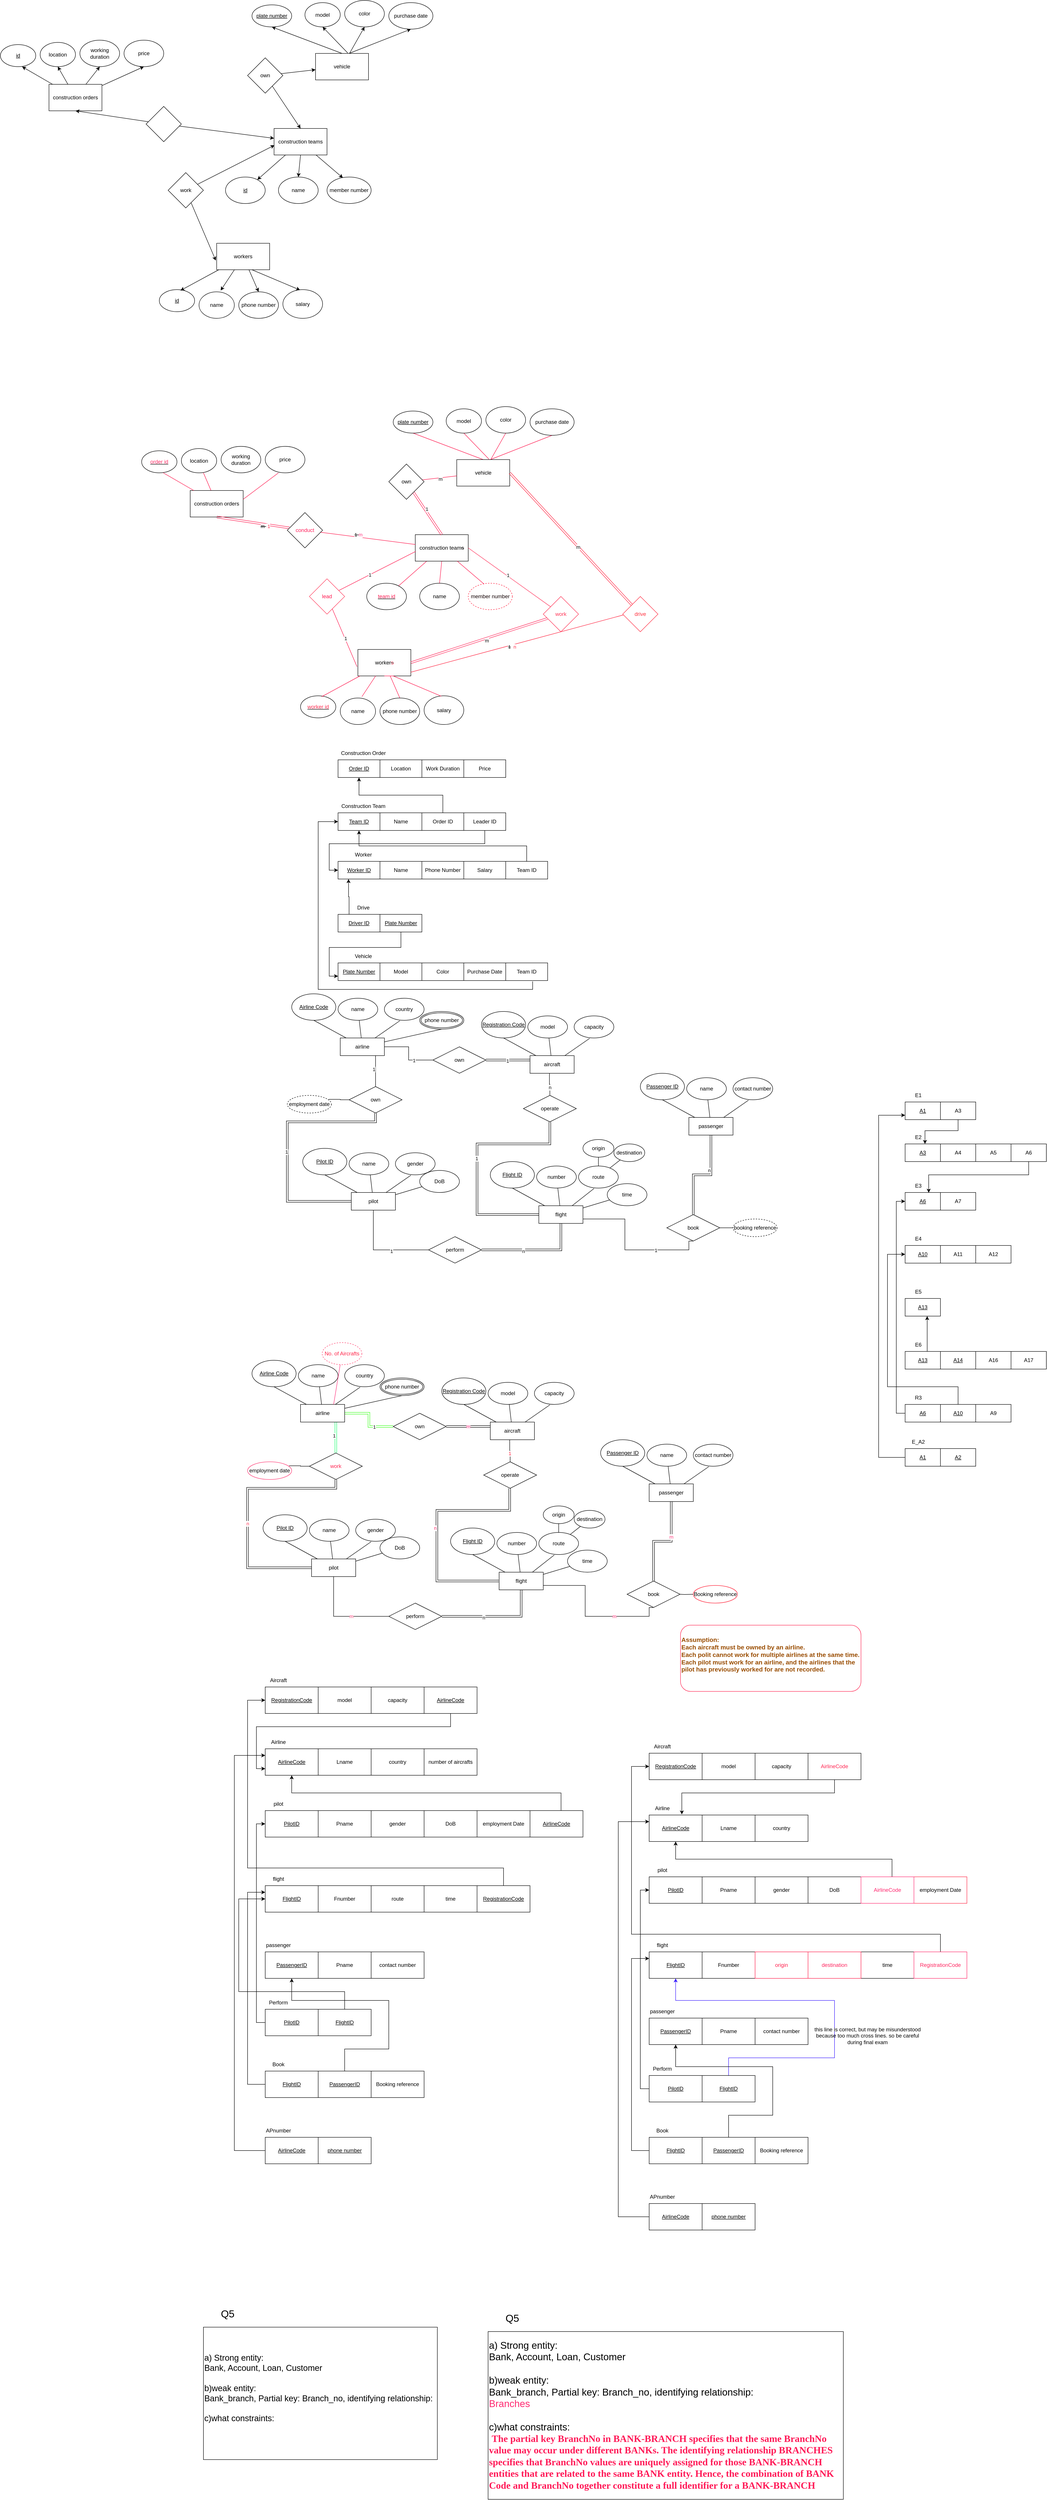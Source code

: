 <mxfile version="24.0.1" type="github">
  <diagram name="Page-1" id="JMm6PtPlRwwBxD2z2W0a">
    <mxGraphModel dx="1453" dy="876" grid="1" gridSize="10" guides="1" tooltips="1" connect="1" arrows="1" fold="1" page="1" pageScale="1" pageWidth="827" pageHeight="1169" math="0" shadow="0">
      <root>
        <mxCell id="0" />
        <mxCell id="1" parent="0" />
        <mxCell id="de_9uCMgTR183DCYXGKh-40" style="rounded=0;orthogonalLoop=1;jettySize=auto;html=1;entryX=0.5;entryY=1;entryDx=0;entryDy=0;" parent="1" source="de_9uCMgTR183DCYXGKh-1" target="de_9uCMgTR183DCYXGKh-36" edge="1">
          <mxGeometry relative="1" as="geometry" />
        </mxCell>
        <mxCell id="de_9uCMgTR183DCYXGKh-41" style="rounded=0;orthogonalLoop=1;jettySize=auto;html=1;entryX=0.5;entryY=1;entryDx=0;entryDy=0;" parent="1" source="de_9uCMgTR183DCYXGKh-1" target="de_9uCMgTR183DCYXGKh-37" edge="1">
          <mxGeometry relative="1" as="geometry" />
        </mxCell>
        <mxCell id="de_9uCMgTR183DCYXGKh-42" style="rounded=0;orthogonalLoop=1;jettySize=auto;html=1;entryX=0.5;entryY=1;entryDx=0;entryDy=0;" parent="1" source="de_9uCMgTR183DCYXGKh-1" target="de_9uCMgTR183DCYXGKh-38" edge="1">
          <mxGeometry relative="1" as="geometry" />
        </mxCell>
        <mxCell id="de_9uCMgTR183DCYXGKh-1" value="construction orders" style="rounded=0;whiteSpace=wrap;html=1;" parent="1" vertex="1">
          <mxGeometry x="-190" y="290" width="120" height="60" as="geometry" />
        </mxCell>
        <mxCell id="de_9uCMgTR183DCYXGKh-9" style="rounded=0;orthogonalLoop=1;jettySize=auto;html=1;" parent="1" source="de_9uCMgTR183DCYXGKh-4" target="de_9uCMgTR183DCYXGKh-6" edge="1">
          <mxGeometry relative="1" as="geometry" />
        </mxCell>
        <mxCell id="de_9uCMgTR183DCYXGKh-10" style="rounded=0;orthogonalLoop=1;jettySize=auto;html=1;exitX=0.5;exitY=1;exitDx=0;exitDy=0;entryX=0.5;entryY=0;entryDx=0;entryDy=0;" parent="1" source="de_9uCMgTR183DCYXGKh-4" target="de_9uCMgTR183DCYXGKh-7" edge="1">
          <mxGeometry relative="1" as="geometry" />
        </mxCell>
        <mxCell id="de_9uCMgTR183DCYXGKh-4" value="construction teams" style="whiteSpace=wrap;html=1;" parent="1" vertex="1">
          <mxGeometry x="320" y="390" width="120" height="60" as="geometry" />
        </mxCell>
        <mxCell id="de_9uCMgTR183DCYXGKh-6" value="&lt;u&gt;id&lt;/u&gt;" style="ellipse;whiteSpace=wrap;html=1;" parent="1" vertex="1">
          <mxGeometry x="210" y="500" width="90" height="60" as="geometry" />
        </mxCell>
        <mxCell id="de_9uCMgTR183DCYXGKh-7" value="name" style="ellipse;whiteSpace=wrap;html=1;" parent="1" vertex="1">
          <mxGeometry x="330" y="500" width="90" height="60" as="geometry" />
        </mxCell>
        <mxCell id="de_9uCMgTR183DCYXGKh-8" value="member number" style="ellipse;whiteSpace=wrap;html=1;" parent="1" vertex="1">
          <mxGeometry x="440" y="500" width="100" height="60" as="geometry" />
        </mxCell>
        <mxCell id="de_9uCMgTR183DCYXGKh-11" style="rounded=0;orthogonalLoop=1;jettySize=auto;html=1;entryX=0.36;entryY=0.033;entryDx=0;entryDy=0;entryPerimeter=0;" parent="1" source="de_9uCMgTR183DCYXGKh-4" target="de_9uCMgTR183DCYXGKh-8" edge="1">
          <mxGeometry relative="1" as="geometry" />
        </mxCell>
        <mxCell id="de_9uCMgTR183DCYXGKh-25" style="rounded=0;orthogonalLoop=1;jettySize=auto;html=1;entryX=0.5;entryY=0;entryDx=0;entryDy=0;" parent="1" source="de_9uCMgTR183DCYXGKh-12" target="de_9uCMgTR183DCYXGKh-19" edge="1">
          <mxGeometry relative="1" as="geometry" />
        </mxCell>
        <mxCell id="de_9uCMgTR183DCYXGKh-12" value="workers" style="rounded=0;whiteSpace=wrap;html=1;" parent="1" vertex="1">
          <mxGeometry x="190" y="650" width="120" height="60" as="geometry" />
        </mxCell>
        <mxCell id="de_9uCMgTR183DCYXGKh-14" style="rounded=0;orthogonalLoop=1;jettySize=auto;html=1;entryX=0.008;entryY=0.633;entryDx=0;entryDy=0;entryPerimeter=0;" parent="1" source="de_9uCMgTR183DCYXGKh-13" target="de_9uCMgTR183DCYXGKh-4" edge="1">
          <mxGeometry relative="1" as="geometry" />
        </mxCell>
        <mxCell id="de_9uCMgTR183DCYXGKh-13" value="work" style="rhombus;whiteSpace=wrap;html=1;" parent="1" vertex="1">
          <mxGeometry x="80" y="490" width="80" height="80" as="geometry" />
        </mxCell>
        <mxCell id="de_9uCMgTR183DCYXGKh-16" style="rounded=0;orthogonalLoop=1;jettySize=auto;html=1;entryX=-0.017;entryY=0.65;entryDx=0;entryDy=0;entryPerimeter=0;" parent="1" source="de_9uCMgTR183DCYXGKh-13" target="de_9uCMgTR183DCYXGKh-12" edge="1">
          <mxGeometry relative="1" as="geometry">
            <mxPoint x="10" y="610" as="sourcePoint" />
          </mxGeometry>
        </mxCell>
        <mxCell id="de_9uCMgTR183DCYXGKh-17" value="&lt;u&gt;id&lt;/u&gt;" style="ellipse;whiteSpace=wrap;html=1;" parent="1" vertex="1">
          <mxGeometry x="60" y="755" width="80" height="50" as="geometry" />
        </mxCell>
        <mxCell id="de_9uCMgTR183DCYXGKh-18" value="name" style="ellipse;whiteSpace=wrap;html=1;" parent="1" vertex="1">
          <mxGeometry x="150" y="760" width="80" height="60" as="geometry" />
        </mxCell>
        <mxCell id="de_9uCMgTR183DCYXGKh-19" value="phone number" style="ellipse;whiteSpace=wrap;html=1;" parent="1" vertex="1">
          <mxGeometry x="240" y="760" width="90" height="60" as="geometry" />
        </mxCell>
        <mxCell id="de_9uCMgTR183DCYXGKh-20" value="salary" style="ellipse;whiteSpace=wrap;html=1;" parent="1" vertex="1">
          <mxGeometry x="340" y="755" width="90" height="65" as="geometry" />
        </mxCell>
        <mxCell id="de_9uCMgTR183DCYXGKh-21" style="rounded=0;orthogonalLoop=1;jettySize=auto;html=1;entryX=0.6;entryY=0.04;entryDx=0;entryDy=0;entryPerimeter=0;" parent="1" source="de_9uCMgTR183DCYXGKh-12" target="de_9uCMgTR183DCYXGKh-17" edge="1">
          <mxGeometry relative="1" as="geometry" />
        </mxCell>
        <mxCell id="de_9uCMgTR183DCYXGKh-22" style="rounded=0;orthogonalLoop=1;jettySize=auto;html=1;entryX=0.613;entryY=-0.05;entryDx=0;entryDy=0;entryPerimeter=0;" parent="1" source="de_9uCMgTR183DCYXGKh-12" target="de_9uCMgTR183DCYXGKh-18" edge="1">
          <mxGeometry relative="1" as="geometry" />
        </mxCell>
        <mxCell id="de_9uCMgTR183DCYXGKh-24" style="rounded=0;orthogonalLoop=1;jettySize=auto;html=1;exitX=0.5;exitY=1;exitDx=0;exitDy=0;entryX=0.433;entryY=0.015;entryDx=0;entryDy=0;entryPerimeter=0;" parent="1" source="de_9uCMgTR183DCYXGKh-12" target="de_9uCMgTR183DCYXGKh-20" edge="1">
          <mxGeometry relative="1" as="geometry">
            <Array as="points">
              <mxPoint x="270" y="710" />
            </Array>
          </mxGeometry>
        </mxCell>
        <mxCell id="de_9uCMgTR183DCYXGKh-31" style="rounded=0;orthogonalLoop=1;jettySize=auto;html=1;exitX=0.5;exitY=0;exitDx=0;exitDy=0;entryX=0.5;entryY=1;entryDx=0;entryDy=0;" parent="1" source="de_9uCMgTR183DCYXGKh-26" target="de_9uCMgTR183DCYXGKh-27" edge="1">
          <mxGeometry relative="1" as="geometry" />
        </mxCell>
        <mxCell id="de_9uCMgTR183DCYXGKh-32" style="rounded=0;orthogonalLoop=1;jettySize=auto;html=1;entryX=0.5;entryY=1;entryDx=0;entryDy=0;exitX=0.608;exitY=-0.017;exitDx=0;exitDy=0;exitPerimeter=0;" parent="1" source="de_9uCMgTR183DCYXGKh-26" target="de_9uCMgTR183DCYXGKh-28" edge="1">
          <mxGeometry relative="1" as="geometry" />
        </mxCell>
        <mxCell id="de_9uCMgTR183DCYXGKh-33" style="rounded=0;orthogonalLoop=1;jettySize=auto;html=1;entryX=0.5;entryY=1;entryDx=0;entryDy=0;" parent="1" source="de_9uCMgTR183DCYXGKh-26" target="de_9uCMgTR183DCYXGKh-29" edge="1">
          <mxGeometry relative="1" as="geometry" />
        </mxCell>
        <mxCell id="de_9uCMgTR183DCYXGKh-34" style="rounded=0;orthogonalLoop=1;jettySize=auto;html=1;entryX=0.5;entryY=1;entryDx=0;entryDy=0;" parent="1" source="de_9uCMgTR183DCYXGKh-26" target="de_9uCMgTR183DCYXGKh-30" edge="1">
          <mxGeometry relative="1" as="geometry">
            <Array as="points">
              <mxPoint x="490" y="220" />
            </Array>
          </mxGeometry>
        </mxCell>
        <mxCell id="de_9uCMgTR183DCYXGKh-26" value="vehicle" style="rounded=0;whiteSpace=wrap;html=1;" parent="1" vertex="1">
          <mxGeometry x="414" y="220" width="120" height="60" as="geometry" />
        </mxCell>
        <mxCell id="de_9uCMgTR183DCYXGKh-27" value="&lt;u&gt;plate number&lt;/u&gt;" style="ellipse;whiteSpace=wrap;html=1;" parent="1" vertex="1">
          <mxGeometry x="270" y="110" width="90" height="50" as="geometry" />
        </mxCell>
        <mxCell id="de_9uCMgTR183DCYXGKh-28" value="model" style="ellipse;whiteSpace=wrap;html=1;" parent="1" vertex="1">
          <mxGeometry x="390" y="105" width="80" height="55" as="geometry" />
        </mxCell>
        <mxCell id="de_9uCMgTR183DCYXGKh-29" value="color" style="ellipse;whiteSpace=wrap;html=1;" parent="1" vertex="1">
          <mxGeometry x="480" y="100" width="90" height="60" as="geometry" />
        </mxCell>
        <mxCell id="de_9uCMgTR183DCYXGKh-30" value="purchase date" style="ellipse;whiteSpace=wrap;html=1;" parent="1" vertex="1">
          <mxGeometry x="580" y="105" width="100" height="60" as="geometry" />
        </mxCell>
        <mxCell id="de_9uCMgTR183DCYXGKh-35" value="&lt;u&gt;id&lt;/u&gt;" style="ellipse;whiteSpace=wrap;html=1;" parent="1" vertex="1">
          <mxGeometry x="-300" y="200" width="80" height="50" as="geometry" />
        </mxCell>
        <mxCell id="de_9uCMgTR183DCYXGKh-36" value="location" style="ellipse;whiteSpace=wrap;html=1;" parent="1" vertex="1">
          <mxGeometry x="-210" y="195" width="80" height="55" as="geometry" />
        </mxCell>
        <mxCell id="de_9uCMgTR183DCYXGKh-37" value="working duration" style="ellipse;whiteSpace=wrap;html=1;" parent="1" vertex="1">
          <mxGeometry x="-120" y="190" width="90" height="60" as="geometry" />
        </mxCell>
        <mxCell id="de_9uCMgTR183DCYXGKh-38" value="price" style="ellipse;whiteSpace=wrap;html=1;" parent="1" vertex="1">
          <mxGeometry x="-20" y="190" width="90" height="60" as="geometry" />
        </mxCell>
        <mxCell id="de_9uCMgTR183DCYXGKh-39" style="rounded=0;orthogonalLoop=1;jettySize=auto;html=1;entryX=0.613;entryY=1;entryDx=0;entryDy=0;entryPerimeter=0;" parent="1" source="de_9uCMgTR183DCYXGKh-1" target="de_9uCMgTR183DCYXGKh-35" edge="1">
          <mxGeometry relative="1" as="geometry" />
        </mxCell>
        <mxCell id="de_9uCMgTR183DCYXGKh-44" style="rounded=0;orthogonalLoop=1;jettySize=auto;html=1;" parent="1" source="de_9uCMgTR183DCYXGKh-43" target="de_9uCMgTR183DCYXGKh-26" edge="1">
          <mxGeometry relative="1" as="geometry" />
        </mxCell>
        <mxCell id="de_9uCMgTR183DCYXGKh-45" style="rounded=0;orthogonalLoop=1;jettySize=auto;html=1;entryX=0.5;entryY=0;entryDx=0;entryDy=0;" parent="1" source="de_9uCMgTR183DCYXGKh-43" target="de_9uCMgTR183DCYXGKh-4" edge="1">
          <mxGeometry relative="1" as="geometry" />
        </mxCell>
        <mxCell id="de_9uCMgTR183DCYXGKh-43" value="own" style="rhombus;whiteSpace=wrap;html=1;" parent="1" vertex="1">
          <mxGeometry x="260" y="230" width="80" height="80" as="geometry" />
        </mxCell>
        <mxCell id="ziKmxYLJd6Wl2C1ueZbQ-2" style="rounded=0;orthogonalLoop=1;jettySize=auto;html=1;entryX=0.5;entryY=1;entryDx=0;entryDy=0;" parent="1" source="ziKmxYLJd6Wl2C1ueZbQ-1" target="de_9uCMgTR183DCYXGKh-1" edge="1">
          <mxGeometry relative="1" as="geometry" />
        </mxCell>
        <mxCell id="ziKmxYLJd6Wl2C1ueZbQ-3" style="rounded=0;orthogonalLoop=1;jettySize=auto;html=1;" parent="1" source="ziKmxYLJd6Wl2C1ueZbQ-1" target="de_9uCMgTR183DCYXGKh-4" edge="1">
          <mxGeometry relative="1" as="geometry" />
        </mxCell>
        <mxCell id="ziKmxYLJd6Wl2C1ueZbQ-1" value="" style="rhombus;whiteSpace=wrap;html=1;" parent="1" vertex="1">
          <mxGeometry x="30" y="340" width="80" height="80" as="geometry" />
        </mxCell>
        <mxCell id="NSjd3WbEN7ue7_gi9gjr-1" style="rounded=0;orthogonalLoop=1;jettySize=auto;html=1;entryX=0.5;entryY=1;entryDx=0;entryDy=0;curved=0;strokeColor=none;" parent="1" source="NSjd3WbEN7ue7_gi9gjr-4" target="NSjd3WbEN7ue7_gi9gjr-34" edge="1">
          <mxGeometry relative="1" as="geometry" />
        </mxCell>
        <mxCell id="NSjd3WbEN7ue7_gi9gjr-46" style="rounded=0;orthogonalLoop=1;jettySize=auto;html=1;endArrow=none;endFill=0;strokeColor=#FF174D;" parent="1" source="NSjd3WbEN7ue7_gi9gjr-4" edge="1">
          <mxGeometry relative="1" as="geometry">
            <mxPoint x="160" y="1170" as="targetPoint" />
          </mxGeometry>
        </mxCell>
        <mxCell id="NSjd3WbEN7ue7_gi9gjr-4" value="construction orders" style="rounded=0;whiteSpace=wrap;html=1;" parent="1" vertex="1">
          <mxGeometry x="130" y="1210" width="120" height="60" as="geometry" />
        </mxCell>
        <mxCell id="NSjd3WbEN7ue7_gi9gjr-5" style="rounded=0;orthogonalLoop=1;jettySize=auto;html=1;endArrow=none;endFill=0;strokeColor=#FF174D;" parent="1" source="NSjd3WbEN7ue7_gi9gjr-7" target="NSjd3WbEN7ue7_gi9gjr-8" edge="1">
          <mxGeometry relative="1" as="geometry" />
        </mxCell>
        <mxCell id="NSjd3WbEN7ue7_gi9gjr-6" style="rounded=0;orthogonalLoop=1;jettySize=auto;html=1;exitX=0.5;exitY=1;exitDx=0;exitDy=0;entryX=0.5;entryY=0;entryDx=0;entryDy=0;endArrow=none;endFill=0;strokeColor=#FF174D;" parent="1" source="NSjd3WbEN7ue7_gi9gjr-7" target="NSjd3WbEN7ue7_gi9gjr-9" edge="1">
          <mxGeometry relative="1" as="geometry" />
        </mxCell>
        <mxCell id="NSjd3WbEN7ue7_gi9gjr-7" value="construction team&lt;strike&gt;s&lt;/strike&gt;" style="whiteSpace=wrap;html=1;" parent="1" vertex="1">
          <mxGeometry x="640" y="1310" width="120" height="60" as="geometry" />
        </mxCell>
        <mxCell id="NSjd3WbEN7ue7_gi9gjr-8" value="&lt;u&gt;&lt;font color=&quot;#ff1c51&quot;&gt;team id&lt;/font&gt;&lt;/u&gt;" style="ellipse;whiteSpace=wrap;html=1;" parent="1" vertex="1">
          <mxGeometry x="530" y="1420" width="90" height="60" as="geometry" />
        </mxCell>
        <mxCell id="NSjd3WbEN7ue7_gi9gjr-9" value="name" style="ellipse;whiteSpace=wrap;html=1;" parent="1" vertex="1">
          <mxGeometry x="650" y="1420" width="90" height="60" as="geometry" />
        </mxCell>
        <mxCell id="NSjd3WbEN7ue7_gi9gjr-10" value="&lt;font color=&quot;#140304&quot;&gt;member number&lt;/font&gt;" style="ellipse;whiteSpace=wrap;html=1;points=[[0,0,0,0,0],[0,0.5,0,0,0],[0,1,0,0,0],[0.5,0,0,0,0],[0.5,1,0,0,0],[1,0,0,0,0],[1,0.5,0,0,0],[1,1,0,0,0]];dashed=1;strokeColor=#FF1938;" parent="1" vertex="1">
          <mxGeometry x="760" y="1420" width="100" height="60" as="geometry" />
        </mxCell>
        <mxCell id="NSjd3WbEN7ue7_gi9gjr-11" style="rounded=0;orthogonalLoop=1;jettySize=auto;html=1;entryX=0.36;entryY=0.033;entryDx=0;entryDy=0;entryPerimeter=0;endArrow=none;endFill=0;strokeColor=#FF174D;" parent="1" source="NSjd3WbEN7ue7_gi9gjr-7" target="NSjd3WbEN7ue7_gi9gjr-10" edge="1">
          <mxGeometry relative="1" as="geometry" />
        </mxCell>
        <mxCell id="NSjd3WbEN7ue7_gi9gjr-12" style="rounded=0;orthogonalLoop=1;jettySize=auto;html=1;entryX=0.5;entryY=0;entryDx=0;entryDy=0;endArrow=none;endFill=0;strokeColor=#FF174D;" parent="1" source="NSjd3WbEN7ue7_gi9gjr-13" target="NSjd3WbEN7ue7_gi9gjr-19" edge="1">
          <mxGeometry relative="1" as="geometry" />
        </mxCell>
        <mxCell id="NSjd3WbEN7ue7_gi9gjr-13" value="worker&lt;strike&gt;&lt;font color=&quot;#ff213f&quot;&gt;s&lt;/font&gt;&lt;/strike&gt;" style="rounded=0;whiteSpace=wrap;html=1;" parent="1" vertex="1">
          <mxGeometry x="510" y="1570" width="120" height="60" as="geometry" />
        </mxCell>
        <mxCell id="NSjd3WbEN7ue7_gi9gjr-14" style="rounded=0;orthogonalLoop=1;jettySize=auto;html=1;entryX=0.008;entryY=0.633;entryDx=0;entryDy=0;entryPerimeter=0;endArrow=none;endFill=0;strokeColor=#FF174D;" parent="1" source="NSjd3WbEN7ue7_gi9gjr-15" target="NSjd3WbEN7ue7_gi9gjr-7" edge="1">
          <mxGeometry relative="1" as="geometry" />
        </mxCell>
        <mxCell id="NSjd3WbEN7ue7_gi9gjr-54" value="1" style="edgeLabel;html=1;align=center;verticalAlign=middle;resizable=0;points=[];" parent="NSjd3WbEN7ue7_gi9gjr-14" vertex="1" connectable="0">
          <mxGeometry x="-0.199" relative="1" as="geometry">
            <mxPoint as="offset" />
          </mxGeometry>
        </mxCell>
        <mxCell id="NSjd3WbEN7ue7_gi9gjr-15" value="&lt;font color=&quot;#ff194f&quot;&gt;lead&lt;/font&gt;" style="rhombus;whiteSpace=wrap;html=1;strokeColor=#FF4060;" parent="1" vertex="1">
          <mxGeometry x="400" y="1410" width="80" height="80" as="geometry" />
        </mxCell>
        <mxCell id="NSjd3WbEN7ue7_gi9gjr-16" style="rounded=0;orthogonalLoop=1;jettySize=auto;html=1;entryX=-0.017;entryY=0.65;entryDx=0;entryDy=0;entryPerimeter=0;endArrow=none;endFill=0;strokeColor=#FF174D;" parent="1" source="NSjd3WbEN7ue7_gi9gjr-15" target="NSjd3WbEN7ue7_gi9gjr-13" edge="1">
          <mxGeometry relative="1" as="geometry">
            <mxPoint x="330" y="1530" as="sourcePoint" />
          </mxGeometry>
        </mxCell>
        <mxCell id="NSjd3WbEN7ue7_gi9gjr-53" value="1" style="edgeLabel;html=1;align=center;verticalAlign=middle;resizable=0;points=[];" parent="NSjd3WbEN7ue7_gi9gjr-16" vertex="1" connectable="0">
          <mxGeometry x="0.024" y="1" relative="1" as="geometry">
            <mxPoint as="offset" />
          </mxGeometry>
        </mxCell>
        <mxCell id="NSjd3WbEN7ue7_gi9gjr-17" value="&lt;u&gt;&lt;font color=&quot;#ff2e51&quot;&gt;worker id&lt;/font&gt;&lt;/u&gt;" style="ellipse;whiteSpace=wrap;html=1;" parent="1" vertex="1">
          <mxGeometry x="380" y="1675" width="80" height="50" as="geometry" />
        </mxCell>
        <mxCell id="NSjd3WbEN7ue7_gi9gjr-18" value="name" style="ellipse;whiteSpace=wrap;html=1;" parent="1" vertex="1">
          <mxGeometry x="470" y="1680" width="80" height="60" as="geometry" />
        </mxCell>
        <mxCell id="NSjd3WbEN7ue7_gi9gjr-19" value="phone number" style="ellipse;whiteSpace=wrap;html=1;" parent="1" vertex="1">
          <mxGeometry x="560" y="1680" width="90" height="60" as="geometry" />
        </mxCell>
        <mxCell id="NSjd3WbEN7ue7_gi9gjr-20" value="salary" style="ellipse;whiteSpace=wrap;html=1;" parent="1" vertex="1">
          <mxGeometry x="660" y="1675" width="90" height="65" as="geometry" />
        </mxCell>
        <mxCell id="NSjd3WbEN7ue7_gi9gjr-21" style="rounded=0;orthogonalLoop=1;jettySize=auto;html=1;entryX=0.6;entryY=0.04;entryDx=0;entryDy=0;entryPerimeter=0;endArrow=none;endFill=0;strokeColor=#FF174D;" parent="1" source="NSjd3WbEN7ue7_gi9gjr-13" target="NSjd3WbEN7ue7_gi9gjr-17" edge="1">
          <mxGeometry relative="1" as="geometry" />
        </mxCell>
        <mxCell id="NSjd3WbEN7ue7_gi9gjr-22" style="rounded=0;orthogonalLoop=1;jettySize=auto;html=1;entryX=0.613;entryY=-0.05;entryDx=0;entryDy=0;entryPerimeter=0;endArrow=none;endFill=0;strokeColor=#FF174D;" parent="1" source="NSjd3WbEN7ue7_gi9gjr-13" target="NSjd3WbEN7ue7_gi9gjr-18" edge="1">
          <mxGeometry relative="1" as="geometry" />
        </mxCell>
        <mxCell id="NSjd3WbEN7ue7_gi9gjr-23" style="rounded=0;orthogonalLoop=1;jettySize=auto;html=1;exitX=0.5;exitY=1;exitDx=0;exitDy=0;entryX=0.433;entryY=0.015;entryDx=0;entryDy=0;entryPerimeter=0;endArrow=none;endFill=0;strokeColor=#FF174D;" parent="1" source="NSjd3WbEN7ue7_gi9gjr-13" target="NSjd3WbEN7ue7_gi9gjr-20" edge="1">
          <mxGeometry relative="1" as="geometry">
            <Array as="points">
              <mxPoint x="590" y="1630" />
            </Array>
          </mxGeometry>
        </mxCell>
        <mxCell id="NSjd3WbEN7ue7_gi9gjr-24" style="rounded=0;orthogonalLoop=1;jettySize=auto;html=1;exitX=0.5;exitY=0;exitDx=0;exitDy=0;entryX=0.5;entryY=1;entryDx=0;entryDy=0;endArrow=none;endFill=0;strokeColor=#FF174D;" parent="1" source="NSjd3WbEN7ue7_gi9gjr-28" target="NSjd3WbEN7ue7_gi9gjr-29" edge="1">
          <mxGeometry relative="1" as="geometry" />
        </mxCell>
        <mxCell id="NSjd3WbEN7ue7_gi9gjr-25" style="rounded=0;orthogonalLoop=1;jettySize=auto;html=1;entryX=0.5;entryY=1;entryDx=0;entryDy=0;exitX=0.608;exitY=-0.017;exitDx=0;exitDy=0;exitPerimeter=0;endArrow=none;endFill=0;strokeColor=#FF174D;" parent="1" source="NSjd3WbEN7ue7_gi9gjr-28" target="NSjd3WbEN7ue7_gi9gjr-30" edge="1">
          <mxGeometry relative="1" as="geometry" />
        </mxCell>
        <mxCell id="NSjd3WbEN7ue7_gi9gjr-26" style="rounded=0;orthogonalLoop=1;jettySize=auto;html=1;entryX=0.5;entryY=1;entryDx=0;entryDy=0;endArrow=none;endFill=0;strokeColor=#FF174D;" parent="1" source="NSjd3WbEN7ue7_gi9gjr-28" target="NSjd3WbEN7ue7_gi9gjr-31" edge="1">
          <mxGeometry relative="1" as="geometry" />
        </mxCell>
        <mxCell id="NSjd3WbEN7ue7_gi9gjr-27" style="rounded=0;orthogonalLoop=1;jettySize=auto;html=1;entryX=0.5;entryY=1;entryDx=0;entryDy=0;endArrow=none;endFill=0;strokeColor=#FF174D;" parent="1" source="NSjd3WbEN7ue7_gi9gjr-28" target="NSjd3WbEN7ue7_gi9gjr-32" edge="1">
          <mxGeometry relative="1" as="geometry">
            <Array as="points">
              <mxPoint x="810" y="1140" />
            </Array>
          </mxGeometry>
        </mxCell>
        <mxCell id="NSjd3WbEN7ue7_gi9gjr-28" value="vehicle" style="rounded=0;whiteSpace=wrap;html=1;" parent="1" vertex="1">
          <mxGeometry x="734" y="1140" width="120" height="60" as="geometry" />
        </mxCell>
        <mxCell id="NSjd3WbEN7ue7_gi9gjr-29" value="&lt;u&gt;plate number&lt;/u&gt;" style="ellipse;whiteSpace=wrap;html=1;" parent="1" vertex="1">
          <mxGeometry x="590" y="1030" width="90" height="50" as="geometry" />
        </mxCell>
        <mxCell id="NSjd3WbEN7ue7_gi9gjr-30" value="model" style="ellipse;whiteSpace=wrap;html=1;" parent="1" vertex="1">
          <mxGeometry x="710" y="1025" width="80" height="55" as="geometry" />
        </mxCell>
        <mxCell id="NSjd3WbEN7ue7_gi9gjr-31" value="color" style="ellipse;whiteSpace=wrap;html=1;" parent="1" vertex="1">
          <mxGeometry x="800" y="1020" width="90" height="60" as="geometry" />
        </mxCell>
        <mxCell id="NSjd3WbEN7ue7_gi9gjr-32" value="purchase date" style="ellipse;whiteSpace=wrap;html=1;" parent="1" vertex="1">
          <mxGeometry x="900" y="1025" width="100" height="60" as="geometry" />
        </mxCell>
        <mxCell id="NSjd3WbEN7ue7_gi9gjr-33" value="&lt;u&gt;&lt;font color=&quot;#ff2e66&quot;&gt;order id&lt;/font&gt;&lt;/u&gt;" style="ellipse;whiteSpace=wrap;html=1;" parent="1" vertex="1">
          <mxGeometry x="20" y="1120" width="80" height="50" as="geometry" />
        </mxCell>
        <mxCell id="NSjd3WbEN7ue7_gi9gjr-34" value="location" style="ellipse;whiteSpace=wrap;html=1;" parent="1" vertex="1">
          <mxGeometry x="110" y="1115" width="80" height="55" as="geometry" />
        </mxCell>
        <mxCell id="NSjd3WbEN7ue7_gi9gjr-35" value="working duration" style="ellipse;whiteSpace=wrap;html=1;" parent="1" vertex="1">
          <mxGeometry x="200" y="1110" width="90" height="60" as="geometry" />
        </mxCell>
        <mxCell id="NSjd3WbEN7ue7_gi9gjr-36" value="price" style="ellipse;whiteSpace=wrap;html=1;" parent="1" vertex="1">
          <mxGeometry x="300" y="1110" width="90" height="60" as="geometry" />
        </mxCell>
        <mxCell id="NSjd3WbEN7ue7_gi9gjr-37" style="rounded=0;orthogonalLoop=1;jettySize=auto;html=1;entryX=0.613;entryY=1;entryDx=0;entryDy=0;entryPerimeter=0;endArrow=none;endFill=0;strokeColor=#FF174D;" parent="1" source="NSjd3WbEN7ue7_gi9gjr-4" target="NSjd3WbEN7ue7_gi9gjr-33" edge="1">
          <mxGeometry relative="1" as="geometry" />
        </mxCell>
        <mxCell id="NSjd3WbEN7ue7_gi9gjr-38" style="rounded=0;orthogonalLoop=1;jettySize=auto;html=1;endArrow=none;endFill=0;strokeColor=#FF174D;" parent="1" source="NSjd3WbEN7ue7_gi9gjr-40" target="NSjd3WbEN7ue7_gi9gjr-28" edge="1">
          <mxGeometry relative="1" as="geometry" />
        </mxCell>
        <mxCell id="NSjd3WbEN7ue7_gi9gjr-57" value="m" style="edgeLabel;html=1;align=center;verticalAlign=middle;resizable=0;points=[];" parent="NSjd3WbEN7ue7_gi9gjr-38" vertex="1" connectable="0">
          <mxGeometry x="0.063" y="-3" relative="1" as="geometry">
            <mxPoint x="-1" as="offset" />
          </mxGeometry>
        </mxCell>
        <mxCell id="NSjd3WbEN7ue7_gi9gjr-39" style="rounded=0;orthogonalLoop=1;jettySize=auto;html=1;entryX=0.5;entryY=0;entryDx=0;entryDy=0;endArrow=none;endFill=0;strokeColor=#FF174D;shape=link;" parent="1" source="NSjd3WbEN7ue7_gi9gjr-40" target="NSjd3WbEN7ue7_gi9gjr-7" edge="1">
          <mxGeometry relative="1" as="geometry" />
        </mxCell>
        <mxCell id="NSjd3WbEN7ue7_gi9gjr-58" value="1" style="edgeLabel;html=1;align=center;verticalAlign=middle;resizable=0;points=[];" parent="NSjd3WbEN7ue7_gi9gjr-39" vertex="1" connectable="0">
          <mxGeometry x="-0.166" y="4" relative="1" as="geometry">
            <mxPoint as="offset" />
          </mxGeometry>
        </mxCell>
        <mxCell id="NSjd3WbEN7ue7_gi9gjr-40" value="own" style="rhombus;whiteSpace=wrap;html=1;" parent="1" vertex="1">
          <mxGeometry x="580" y="1150" width="80" height="80" as="geometry" />
        </mxCell>
        <mxCell id="NSjd3WbEN7ue7_gi9gjr-41" style="rounded=0;orthogonalLoop=1;jettySize=auto;html=1;entryX=0.5;entryY=1;entryDx=0;entryDy=0;endArrow=none;endFill=0;strokeColor=#FF174D;shape=link;" parent="1" source="NSjd3WbEN7ue7_gi9gjr-43" target="NSjd3WbEN7ue7_gi9gjr-4" edge="1">
          <mxGeometry relative="1" as="geometry" />
        </mxCell>
        <mxCell id="NSjd3WbEN7ue7_gi9gjr-59" value="&lt;strike&gt;m&amp;nbsp;&lt;/strike&gt;&amp;nbsp;&lt;font style=&quot;&quot; color=&quot;#ff2146&quot;&gt;1&lt;/font&gt;" style="edgeLabel;html=1;align=center;verticalAlign=middle;resizable=0;points=[];" parent="NSjd3WbEN7ue7_gi9gjr-41" vertex="1" connectable="0">
          <mxGeometry x="-0.164" y="2" relative="1" as="geometry">
            <mxPoint x="14" y="4" as="offset" />
          </mxGeometry>
        </mxCell>
        <mxCell id="NSjd3WbEN7ue7_gi9gjr-42" style="rounded=0;orthogonalLoop=1;jettySize=auto;html=1;endArrow=none;endFill=0;strokeColor=#FF174D;" parent="1" source="NSjd3WbEN7ue7_gi9gjr-43" target="NSjd3WbEN7ue7_gi9gjr-7" edge="1">
          <mxGeometry relative="1" as="geometry" />
        </mxCell>
        <mxCell id="NSjd3WbEN7ue7_gi9gjr-60" value="&lt;strike&gt;1 &lt;/strike&gt;&lt;font style=&quot;&quot; color=&quot;#ff3881&quot;&gt;m&lt;/font&gt;" style="edgeLabel;html=1;align=center;verticalAlign=middle;resizable=0;points=[];" parent="NSjd3WbEN7ue7_gi9gjr-42" vertex="1" connectable="0">
          <mxGeometry x="0.026" y="-1" relative="1" as="geometry">
            <mxPoint x="-25" y="-10" as="offset" />
          </mxGeometry>
        </mxCell>
        <mxCell id="NSjd3WbEN7ue7_gi9gjr-43" value="&lt;font color=&quot;#ff215c&quot;&gt;conduct&lt;/font&gt;" style="rhombus;whiteSpace=wrap;html=1;" parent="1" vertex="1">
          <mxGeometry x="350" y="1260" width="80" height="80" as="geometry" />
        </mxCell>
        <mxCell id="NSjd3WbEN7ue7_gi9gjr-45" value="" style="endArrow=none;html=1;rounded=0;strokeColor=#FF174D;" parent="1" edge="1">
          <mxGeometry width="50" height="50" relative="1" as="geometry">
            <mxPoint x="250" y="1230" as="sourcePoint" />
            <mxPoint x="330" y="1170" as="targetPoint" />
          </mxGeometry>
        </mxCell>
        <mxCell id="NSjd3WbEN7ue7_gi9gjr-48" style="rounded=0;orthogonalLoop=1;jettySize=auto;html=1;entryX=1;entryY=0.5;entryDx=0;entryDy=0;endArrow=none;endFill=0;shape=link;strokeColor=#FF2B5D;" parent="1" source="NSjd3WbEN7ue7_gi9gjr-47" target="NSjd3WbEN7ue7_gi9gjr-13" edge="1">
          <mxGeometry relative="1" as="geometry" />
        </mxCell>
        <mxCell id="NSjd3WbEN7ue7_gi9gjr-61" value="m" style="edgeLabel;html=1;align=center;verticalAlign=middle;resizable=0;points=[];" parent="NSjd3WbEN7ue7_gi9gjr-48" vertex="1" connectable="0">
          <mxGeometry x="-0.096" y="5" relative="1" as="geometry">
            <mxPoint as="offset" />
          </mxGeometry>
        </mxCell>
        <mxCell id="NSjd3WbEN7ue7_gi9gjr-49" style="rounded=0;orthogonalLoop=1;jettySize=auto;html=1;entryX=1;entryY=0.5;entryDx=0;entryDy=0;endArrow=none;endFill=0;strokeColor=#FF365E;" parent="1" source="NSjd3WbEN7ue7_gi9gjr-47" target="NSjd3WbEN7ue7_gi9gjr-7" edge="1">
          <mxGeometry relative="1" as="geometry" />
        </mxCell>
        <mxCell id="NSjd3WbEN7ue7_gi9gjr-62" value="1" style="edgeLabel;html=1;align=center;verticalAlign=middle;resizable=0;points=[];" parent="NSjd3WbEN7ue7_gi9gjr-49" vertex="1" connectable="0">
          <mxGeometry x="0.055" y="-2" relative="1" as="geometry">
            <mxPoint as="offset" />
          </mxGeometry>
        </mxCell>
        <mxCell id="NSjd3WbEN7ue7_gi9gjr-47" value="&lt;font color=&quot;#ff3657&quot;&gt;work&lt;/font&gt;" style="rhombus;whiteSpace=wrap;html=1;strokeColor=#FF3355;" parent="1" vertex="1">
          <mxGeometry x="930" y="1450" width="80" height="80" as="geometry" />
        </mxCell>
        <mxCell id="NSjd3WbEN7ue7_gi9gjr-51" style="rounded=0;orthogonalLoop=1;jettySize=auto;html=1;entryX=1;entryY=1;entryDx=0;entryDy=0;strokeColor=#FF2441;endArrow=none;endFill=0;" parent="1" edge="1">
          <mxGeometry relative="1" as="geometry">
            <mxPoint x="1118.485" y="1490.005" as="sourcePoint" />
            <mxPoint x="630" y="1621.52" as="targetPoint" />
          </mxGeometry>
        </mxCell>
        <mxCell id="NSjd3WbEN7ue7_gi9gjr-63" value="&lt;strike&gt;1&lt;/strike&gt;&amp;nbsp; &lt;font color=&quot;#ff2945&quot;&gt;n&lt;/font&gt;" style="edgeLabel;html=1;align=center;verticalAlign=middle;resizable=0;points=[];" parent="NSjd3WbEN7ue7_gi9gjr-51" vertex="1" connectable="0">
          <mxGeometry x="0.067" y="4" relative="1" as="geometry">
            <mxPoint as="offset" />
          </mxGeometry>
        </mxCell>
        <mxCell id="NSjd3WbEN7ue7_gi9gjr-52" style="rounded=0;orthogonalLoop=1;jettySize=auto;html=1;entryX=1;entryY=0.5;entryDx=0;entryDy=0;strokeColor=#FF2441;endArrow=none;endFill=0;shape=link;" parent="1" source="NSjd3WbEN7ue7_gi9gjr-50" target="NSjd3WbEN7ue7_gi9gjr-28" edge="1">
          <mxGeometry relative="1" as="geometry" />
        </mxCell>
        <mxCell id="NSjd3WbEN7ue7_gi9gjr-56" value="m" style="edgeLabel;html=1;align=center;verticalAlign=middle;resizable=0;points=[];" parent="NSjd3WbEN7ue7_gi9gjr-52" vertex="1" connectable="0">
          <mxGeometry x="-0.127" y="1" relative="1" as="geometry">
            <mxPoint y="-1" as="offset" />
          </mxGeometry>
        </mxCell>
        <mxCell id="NSjd3WbEN7ue7_gi9gjr-50" value="&lt;font color=&quot;#ff2e3c&quot;&gt;drive&lt;/font&gt;" style="rhombus;whiteSpace=wrap;html=1;strokeColor=#FF3045;" parent="1" vertex="1">
          <mxGeometry x="1110" y="1450" width="80" height="80" as="geometry" />
        </mxCell>
        <mxCell id="lD5-SnpX7ivPdxwVdFSV-2" value="" style="rounded=0;whiteSpace=wrap;html=1;" parent="1" vertex="1">
          <mxGeometry x="465" y="1820" width="375" height="40" as="geometry" />
        </mxCell>
        <mxCell id="lD5-SnpX7ivPdxwVdFSV-3" value="&lt;u&gt;Order ID&lt;/u&gt;" style="rounded=0;whiteSpace=wrap;html=1;" parent="1" vertex="1">
          <mxGeometry x="465" y="1820" width="95" height="40" as="geometry" />
        </mxCell>
        <mxCell id="lD5-SnpX7ivPdxwVdFSV-4" value="Location" style="rounded=0;whiteSpace=wrap;html=1;" parent="1" vertex="1">
          <mxGeometry x="560" y="1820" width="95" height="40" as="geometry" />
        </mxCell>
        <mxCell id="lD5-SnpX7ivPdxwVdFSV-5" value="Work Duration" style="rounded=0;whiteSpace=wrap;html=1;" parent="1" vertex="1">
          <mxGeometry x="655" y="1820" width="95" height="40" as="geometry" />
        </mxCell>
        <mxCell id="lD5-SnpX7ivPdxwVdFSV-6" value="Price" style="rounded=0;whiteSpace=wrap;html=1;" parent="1" vertex="1">
          <mxGeometry x="750" y="1820" width="95" height="40" as="geometry" />
        </mxCell>
        <mxCell id="lD5-SnpX7ivPdxwVdFSV-7" value="Construction Order" style="text;html=1;align=center;verticalAlign=middle;whiteSpace=wrap;rounded=0;" parent="1" vertex="1">
          <mxGeometry x="465" y="1790" width="115" height="30" as="geometry" />
        </mxCell>
        <mxCell id="lD5-SnpX7ivPdxwVdFSV-8" value="" style="rounded=0;whiteSpace=wrap;html=1;" parent="1" vertex="1">
          <mxGeometry x="465" y="1940" width="375" height="40" as="geometry" />
        </mxCell>
        <mxCell id="lD5-SnpX7ivPdxwVdFSV-9" value="&lt;u&gt;Team ID&lt;/u&gt;" style="rounded=0;whiteSpace=wrap;html=1;" parent="1" vertex="1">
          <mxGeometry x="465" y="1940" width="95" height="40" as="geometry" />
        </mxCell>
        <mxCell id="lD5-SnpX7ivPdxwVdFSV-10" value="Name" style="rounded=0;whiteSpace=wrap;html=1;" parent="1" vertex="1">
          <mxGeometry x="560" y="1940" width="95" height="40" as="geometry" />
        </mxCell>
        <mxCell id="lD5-SnpX7ivPdxwVdFSV-14" style="edgeStyle=orthogonalEdgeStyle;rounded=0;orthogonalLoop=1;jettySize=auto;html=1;entryX=0.5;entryY=1;entryDx=0;entryDy=0;" parent="1" source="lD5-SnpX7ivPdxwVdFSV-11" target="lD5-SnpX7ivPdxwVdFSV-3" edge="1">
          <mxGeometry relative="1" as="geometry">
            <Array as="points">
              <mxPoint x="703" y="1900" />
              <mxPoint x="513" y="1900" />
            </Array>
          </mxGeometry>
        </mxCell>
        <mxCell id="lD5-SnpX7ivPdxwVdFSV-11" value="Order ID" style="rounded=0;whiteSpace=wrap;html=1;" parent="1" vertex="1">
          <mxGeometry x="655" y="1940" width="95" height="40" as="geometry" />
        </mxCell>
        <mxCell id="lD5-SnpX7ivPdxwVdFSV-35" style="edgeStyle=orthogonalEdgeStyle;rounded=0;orthogonalLoop=1;jettySize=auto;html=1;entryX=0;entryY=0.5;entryDx=0;entryDy=0;" parent="1" source="lD5-SnpX7ivPdxwVdFSV-12" target="lD5-SnpX7ivPdxwVdFSV-16" edge="1">
          <mxGeometry relative="1" as="geometry">
            <Array as="points">
              <mxPoint x="798" y="2010" />
              <mxPoint x="445" y="2010" />
              <mxPoint x="445" y="2070" />
            </Array>
          </mxGeometry>
        </mxCell>
        <mxCell id="lD5-SnpX7ivPdxwVdFSV-12" value="Leader ID" style="rounded=0;whiteSpace=wrap;html=1;" parent="1" vertex="1">
          <mxGeometry x="750" y="1940" width="95" height="40" as="geometry" />
        </mxCell>
        <mxCell id="lD5-SnpX7ivPdxwVdFSV-13" value="Construction Team" style="text;html=1;align=center;verticalAlign=middle;whiteSpace=wrap;rounded=0;" parent="1" vertex="1">
          <mxGeometry x="465" y="1910" width="115" height="30" as="geometry" />
        </mxCell>
        <mxCell id="lD5-SnpX7ivPdxwVdFSV-15" value="" style="rounded=0;whiteSpace=wrap;html=1;" parent="1" vertex="1">
          <mxGeometry x="465" y="2050" width="375" height="40" as="geometry" />
        </mxCell>
        <mxCell id="lD5-SnpX7ivPdxwVdFSV-16" value="&lt;u&gt;Worker ID&lt;/u&gt;" style="rounded=0;whiteSpace=wrap;html=1;" parent="1" vertex="1">
          <mxGeometry x="465" y="2050" width="95" height="40" as="geometry" />
        </mxCell>
        <mxCell id="lD5-SnpX7ivPdxwVdFSV-17" value="Name" style="rounded=0;whiteSpace=wrap;html=1;" parent="1" vertex="1">
          <mxGeometry x="560" y="2050" width="95" height="40" as="geometry" />
        </mxCell>
        <mxCell id="lD5-SnpX7ivPdxwVdFSV-18" value="Phone Number" style="rounded=0;whiteSpace=wrap;html=1;" parent="1" vertex="1">
          <mxGeometry x="655" y="2050" width="95" height="40" as="geometry" />
        </mxCell>
        <mxCell id="lD5-SnpX7ivPdxwVdFSV-19" value="Salary" style="rounded=0;whiteSpace=wrap;html=1;" parent="1" vertex="1">
          <mxGeometry x="750" y="2050" width="95" height="40" as="geometry" />
        </mxCell>
        <mxCell id="lD5-SnpX7ivPdxwVdFSV-20" value="Worker" style="text;html=1;align=center;verticalAlign=middle;whiteSpace=wrap;rounded=0;" parent="1" vertex="1">
          <mxGeometry x="465" y="2020" width="115" height="30" as="geometry" />
        </mxCell>
        <mxCell id="lD5-SnpX7ivPdxwVdFSV-21" value="" style="rounded=0;whiteSpace=wrap;html=1;" parent="1" vertex="1">
          <mxGeometry x="465" y="2170" width="185" height="40" as="geometry" />
        </mxCell>
        <mxCell id="lD5-SnpX7ivPdxwVdFSV-40" style="edgeStyle=orthogonalEdgeStyle;rounded=0;orthogonalLoop=1;jettySize=auto;html=1;entryX=0.25;entryY=1;entryDx=0;entryDy=0;" parent="1" source="lD5-SnpX7ivPdxwVdFSV-22" target="lD5-SnpX7ivPdxwVdFSV-16" edge="1">
          <mxGeometry relative="1" as="geometry">
            <Array as="points">
              <mxPoint x="490" y="2130" />
              <mxPoint x="489" y="2130" />
            </Array>
          </mxGeometry>
        </mxCell>
        <mxCell id="lD5-SnpX7ivPdxwVdFSV-22" value="&lt;u&gt;Driver ID&lt;/u&gt;" style="rounded=0;whiteSpace=wrap;html=1;" parent="1" vertex="1">
          <mxGeometry x="465" y="2170" width="95" height="40" as="geometry" />
        </mxCell>
        <mxCell id="lD5-SnpX7ivPdxwVdFSV-41" style="edgeStyle=orthogonalEdgeStyle;rounded=0;orthogonalLoop=1;jettySize=auto;html=1;entryX=0;entryY=0.75;entryDx=0;entryDy=0;" parent="1" source="lD5-SnpX7ivPdxwVdFSV-23" target="lD5-SnpX7ivPdxwVdFSV-28" edge="1">
          <mxGeometry relative="1" as="geometry" />
        </mxCell>
        <mxCell id="lD5-SnpX7ivPdxwVdFSV-23" value="&lt;u&gt;Plate Number&lt;/u&gt;" style="rounded=0;whiteSpace=wrap;html=1;" parent="1" vertex="1">
          <mxGeometry x="560" y="2170" width="95" height="40" as="geometry" />
        </mxCell>
        <mxCell id="lD5-SnpX7ivPdxwVdFSV-26" value="Drive" style="text;html=1;align=center;verticalAlign=middle;whiteSpace=wrap;rounded=0;" parent="1" vertex="1">
          <mxGeometry x="465" y="2140" width="115" height="30" as="geometry" />
        </mxCell>
        <mxCell id="lD5-SnpX7ivPdxwVdFSV-27" value="" style="rounded=0;whiteSpace=wrap;html=1;" parent="1" vertex="1">
          <mxGeometry x="465" y="2280" width="375" height="40" as="geometry" />
        </mxCell>
        <mxCell id="lD5-SnpX7ivPdxwVdFSV-28" value="&lt;u&gt;Plate Number&lt;/u&gt;" style="rounded=0;whiteSpace=wrap;html=1;" parent="1" vertex="1">
          <mxGeometry x="465" y="2280" width="95" height="40" as="geometry" />
        </mxCell>
        <mxCell id="lD5-SnpX7ivPdxwVdFSV-29" value="Model" style="rounded=0;whiteSpace=wrap;html=1;" parent="1" vertex="1">
          <mxGeometry x="560" y="2280" width="95" height="40" as="geometry" />
        </mxCell>
        <mxCell id="lD5-SnpX7ivPdxwVdFSV-30" value="Color" style="rounded=0;whiteSpace=wrap;html=1;" parent="1" vertex="1">
          <mxGeometry x="655" y="2280" width="95" height="40" as="geometry" />
        </mxCell>
        <mxCell id="lD5-SnpX7ivPdxwVdFSV-31" value="Purchase Date" style="rounded=0;whiteSpace=wrap;html=1;" parent="1" vertex="1">
          <mxGeometry x="750" y="2280" width="95" height="40" as="geometry" />
        </mxCell>
        <mxCell id="lD5-SnpX7ivPdxwVdFSV-32" value="Vehicle" style="text;html=1;align=center;verticalAlign=middle;whiteSpace=wrap;rounded=0;" parent="1" vertex="1">
          <mxGeometry x="465" y="2250" width="115" height="30" as="geometry" />
        </mxCell>
        <mxCell id="lD5-SnpX7ivPdxwVdFSV-37" style="edgeStyle=orthogonalEdgeStyle;rounded=0;orthogonalLoop=1;jettySize=auto;html=1;entryX=0.5;entryY=1;entryDx=0;entryDy=0;exitX=0.5;exitY=0;exitDx=0;exitDy=0;" parent="1" source="lD5-SnpX7ivPdxwVdFSV-36" target="lD5-SnpX7ivPdxwVdFSV-9" edge="1">
          <mxGeometry relative="1" as="geometry" />
        </mxCell>
        <mxCell id="lD5-SnpX7ivPdxwVdFSV-36" value="Team ID" style="rounded=0;whiteSpace=wrap;html=1;" parent="1" vertex="1">
          <mxGeometry x="845" y="2050" width="95" height="40" as="geometry" />
        </mxCell>
        <mxCell id="lD5-SnpX7ivPdxwVdFSV-45" style="edgeStyle=orthogonalEdgeStyle;rounded=0;orthogonalLoop=1;jettySize=auto;html=1;entryX=0;entryY=0.5;entryDx=0;entryDy=0;exitX=0.642;exitY=1.05;exitDx=0;exitDy=0;exitPerimeter=0;" parent="1" source="lD5-SnpX7ivPdxwVdFSV-42" target="lD5-SnpX7ivPdxwVdFSV-9" edge="1">
          <mxGeometry relative="1" as="geometry">
            <Array as="points">
              <mxPoint x="906" y="2340" />
              <mxPoint x="420" y="2340" />
              <mxPoint x="420" y="1960" />
            </Array>
          </mxGeometry>
        </mxCell>
        <mxCell id="lD5-SnpX7ivPdxwVdFSV-42" value="Team ID" style="rounded=0;whiteSpace=wrap;html=1;" parent="1" vertex="1">
          <mxGeometry x="845" y="2280" width="95" height="40" as="geometry" />
        </mxCell>
        <mxCell id="lD5-SnpX7ivPdxwVdFSV-50" style="rounded=0;orthogonalLoop=1;jettySize=auto;html=1;entryX=0.5;entryY=1;entryDx=0;entryDy=0;endArrow=none;endFill=0;" parent="1" source="lD5-SnpX7ivPdxwVdFSV-46" target="lD5-SnpX7ivPdxwVdFSV-47" edge="1">
          <mxGeometry relative="1" as="geometry" />
        </mxCell>
        <mxCell id="lD5-SnpX7ivPdxwVdFSV-51" style="rounded=0;orthogonalLoop=1;jettySize=auto;html=1;endArrow=none;endFill=0;" parent="1" source="lD5-SnpX7ivPdxwVdFSV-46" target="lD5-SnpX7ivPdxwVdFSV-48" edge="1">
          <mxGeometry relative="1" as="geometry" />
        </mxCell>
        <mxCell id="lD5-SnpX7ivPdxwVdFSV-46" value="aircraft" style="rounded=0;whiteSpace=wrap;html=1;" parent="1" vertex="1">
          <mxGeometry x="900" y="2490" width="100" height="40" as="geometry" />
        </mxCell>
        <mxCell id="lD5-SnpX7ivPdxwVdFSV-47" value="&lt;u&gt;Registration Code&lt;/u&gt;" style="ellipse;whiteSpace=wrap;html=1;" parent="1" vertex="1">
          <mxGeometry x="790" y="2390" width="100" height="60" as="geometry" />
        </mxCell>
        <mxCell id="lD5-SnpX7ivPdxwVdFSV-48" value="model" style="ellipse;whiteSpace=wrap;html=1;" parent="1" vertex="1">
          <mxGeometry x="895" y="2400" width="90" height="50" as="geometry" />
        </mxCell>
        <mxCell id="lD5-SnpX7ivPdxwVdFSV-49" value="capacity" style="ellipse;whiteSpace=wrap;html=1;" parent="1" vertex="1">
          <mxGeometry x="1000" y="2400" width="90" height="50" as="geometry" />
        </mxCell>
        <mxCell id="lD5-SnpX7ivPdxwVdFSV-52" style="rounded=0;orthogonalLoop=1;jettySize=auto;html=1;entryX=0.389;entryY=1.02;entryDx=0;entryDy=0;entryPerimeter=0;endArrow=none;endFill=0;" parent="1" source="lD5-SnpX7ivPdxwVdFSV-46" target="lD5-SnpX7ivPdxwVdFSV-49" edge="1">
          <mxGeometry relative="1" as="geometry" />
        </mxCell>
        <mxCell id="lD5-SnpX7ivPdxwVdFSV-53" style="rounded=0;orthogonalLoop=1;jettySize=auto;html=1;entryX=0.5;entryY=1;entryDx=0;entryDy=0;endArrow=none;endFill=0;" parent="1" source="lD5-SnpX7ivPdxwVdFSV-55" target="lD5-SnpX7ivPdxwVdFSV-56" edge="1">
          <mxGeometry relative="1" as="geometry" />
        </mxCell>
        <mxCell id="lD5-SnpX7ivPdxwVdFSV-54" style="rounded=0;orthogonalLoop=1;jettySize=auto;html=1;endArrow=none;endFill=0;" parent="1" source="lD5-SnpX7ivPdxwVdFSV-55" target="lD5-SnpX7ivPdxwVdFSV-57" edge="1">
          <mxGeometry relative="1" as="geometry" />
        </mxCell>
        <mxCell id="lD5-SnpX7ivPdxwVdFSV-65" style="rounded=0;orthogonalLoop=1;jettySize=auto;html=1;entryX=0.5;entryY=1;entryDx=0;entryDy=0;endArrow=none;endFill=0;" parent="1" source="lD5-SnpX7ivPdxwVdFSV-55" target="lD5-SnpX7ivPdxwVdFSV-62" edge="1">
          <mxGeometry relative="1" as="geometry" />
        </mxCell>
        <mxCell id="lD5-SnpX7ivPdxwVdFSV-103" style="edgeStyle=orthogonalEdgeStyle;rounded=0;orthogonalLoop=1;jettySize=auto;html=1;entryX=0.5;entryY=0;entryDx=0;entryDy=0;endArrow=none;endFill=0;" parent="1" source="lD5-SnpX7ivPdxwVdFSV-55" target="lD5-SnpX7ivPdxwVdFSV-99" edge="1">
          <mxGeometry relative="1" as="geometry">
            <Array as="points">
              <mxPoint x="550" y="2500" />
              <mxPoint x="550" y="2500" />
            </Array>
          </mxGeometry>
        </mxCell>
        <mxCell id="lD5-SnpX7ivPdxwVdFSV-104" value="1" style="edgeLabel;html=1;align=center;verticalAlign=middle;resizable=0;points=[];" parent="lD5-SnpX7ivPdxwVdFSV-103" vertex="1" connectable="0">
          <mxGeometry x="-0.114" y="-4" relative="1" as="geometry">
            <mxPoint as="offset" />
          </mxGeometry>
        </mxCell>
        <mxCell id="lD5-SnpX7ivPdxwVdFSV-107" style="edgeStyle=orthogonalEdgeStyle;rounded=0;orthogonalLoop=1;jettySize=auto;html=1;entryX=0;entryY=0.5;entryDx=0;entryDy=0;endArrow=none;endFill=0;" parent="1" source="lD5-SnpX7ivPdxwVdFSV-55" target="lD5-SnpX7ivPdxwVdFSV-106" edge="1">
          <mxGeometry relative="1" as="geometry" />
        </mxCell>
        <mxCell id="lD5-SnpX7ivPdxwVdFSV-110" value="1" style="edgeLabel;html=1;align=center;verticalAlign=middle;resizable=0;points=[];" parent="lD5-SnpX7ivPdxwVdFSV-107" vertex="1" connectable="0">
          <mxGeometry x="0.386" y="-1" relative="1" as="geometry">
            <mxPoint as="offset" />
          </mxGeometry>
        </mxCell>
        <mxCell id="lD5-SnpX7ivPdxwVdFSV-55" value="airline" style="rounded=0;whiteSpace=wrap;html=1;" parent="1" vertex="1">
          <mxGeometry x="470" y="2450" width="100" height="40" as="geometry" />
        </mxCell>
        <mxCell id="lD5-SnpX7ivPdxwVdFSV-56" value="&lt;u&gt;Airline Code&lt;/u&gt;" style="ellipse;whiteSpace=wrap;html=1;" parent="1" vertex="1">
          <mxGeometry x="360" y="2350" width="100" height="60" as="geometry" />
        </mxCell>
        <mxCell id="lD5-SnpX7ivPdxwVdFSV-57" value="name" style="ellipse;whiteSpace=wrap;html=1;" parent="1" vertex="1">
          <mxGeometry x="465" y="2360" width="90" height="50" as="geometry" />
        </mxCell>
        <mxCell id="lD5-SnpX7ivPdxwVdFSV-58" value="country" style="ellipse;whiteSpace=wrap;html=1;" parent="1" vertex="1">
          <mxGeometry x="570" y="2360" width="90" height="50" as="geometry" />
        </mxCell>
        <mxCell id="lD5-SnpX7ivPdxwVdFSV-59" style="rounded=0;orthogonalLoop=1;jettySize=auto;html=1;entryX=0.389;entryY=1.02;entryDx=0;entryDy=0;entryPerimeter=0;endArrow=none;endFill=0;" parent="1" source="lD5-SnpX7ivPdxwVdFSV-55" target="lD5-SnpX7ivPdxwVdFSV-58" edge="1">
          <mxGeometry relative="1" as="geometry" />
        </mxCell>
        <mxCell id="lD5-SnpX7ivPdxwVdFSV-62" value="phone number" style="ellipse;shape=doubleEllipse;margin=3;whiteSpace=wrap;html=1;align=center;" parent="1" vertex="1">
          <mxGeometry x="650" y="2390" width="100" height="40" as="geometry" />
        </mxCell>
        <mxCell id="lD5-SnpX7ivPdxwVdFSV-66" style="rounded=0;orthogonalLoop=1;jettySize=auto;html=1;entryX=0.5;entryY=1;entryDx=0;entryDy=0;endArrow=none;endFill=0;" parent="1" source="lD5-SnpX7ivPdxwVdFSV-68" target="lD5-SnpX7ivPdxwVdFSV-69" edge="1">
          <mxGeometry relative="1" as="geometry" />
        </mxCell>
        <mxCell id="lD5-SnpX7ivPdxwVdFSV-67" style="rounded=0;orthogonalLoop=1;jettySize=auto;html=1;endArrow=none;endFill=0;" parent="1" source="lD5-SnpX7ivPdxwVdFSV-68" target="lD5-SnpX7ivPdxwVdFSV-70" edge="1">
          <mxGeometry relative="1" as="geometry" />
        </mxCell>
        <mxCell id="lD5-SnpX7ivPdxwVdFSV-74" style="rounded=0;orthogonalLoop=1;jettySize=auto;html=1;endArrow=none;endFill=0;" parent="1" source="lD5-SnpX7ivPdxwVdFSV-68" target="lD5-SnpX7ivPdxwVdFSV-73" edge="1">
          <mxGeometry relative="1" as="geometry" />
        </mxCell>
        <mxCell id="lD5-SnpX7ivPdxwVdFSV-101" style="edgeStyle=orthogonalEdgeStyle;rounded=0;orthogonalLoop=1;jettySize=auto;html=1;shape=link;" parent="1" source="lD5-SnpX7ivPdxwVdFSV-68" target="lD5-SnpX7ivPdxwVdFSV-99" edge="1">
          <mxGeometry relative="1" as="geometry">
            <Array as="points">
              <mxPoint x="350" y="2820" />
              <mxPoint x="350" y="2640" />
              <mxPoint x="550" y="2640" />
            </Array>
          </mxGeometry>
        </mxCell>
        <mxCell id="lD5-SnpX7ivPdxwVdFSV-105" value="1" style="edgeLabel;html=1;align=center;verticalAlign=middle;resizable=0;points=[];" parent="lD5-SnpX7ivPdxwVdFSV-101" vertex="1" connectable="0">
          <mxGeometry x="-0.057" y="2" relative="1" as="geometry">
            <mxPoint as="offset" />
          </mxGeometry>
        </mxCell>
        <mxCell id="lD5-SnpX7ivPdxwVdFSV-118" style="edgeStyle=orthogonalEdgeStyle;rounded=0;orthogonalLoop=1;jettySize=auto;html=1;entryX=0;entryY=0.5;entryDx=0;entryDy=0;endArrow=none;endFill=0;" parent="1" source="lD5-SnpX7ivPdxwVdFSV-68" target="lD5-SnpX7ivPdxwVdFSV-117" edge="1">
          <mxGeometry relative="1" as="geometry">
            <Array as="points">
              <mxPoint x="545" y="2930" />
            </Array>
          </mxGeometry>
        </mxCell>
        <mxCell id="lD5-SnpX7ivPdxwVdFSV-120" value="1" style="edgeLabel;html=1;align=center;verticalAlign=middle;resizable=0;points=[];" parent="lD5-SnpX7ivPdxwVdFSV-118" vertex="1" connectable="0">
          <mxGeometry x="0.219" y="-3" relative="1" as="geometry">
            <mxPoint as="offset" />
          </mxGeometry>
        </mxCell>
        <mxCell id="lD5-SnpX7ivPdxwVdFSV-68" value="pilot" style="rounded=0;whiteSpace=wrap;html=1;" parent="1" vertex="1">
          <mxGeometry x="495" y="2800" width="100" height="40" as="geometry" />
        </mxCell>
        <mxCell id="lD5-SnpX7ivPdxwVdFSV-69" value="&lt;u&gt;Pilot ID&lt;/u&gt;" style="ellipse;whiteSpace=wrap;html=1;" parent="1" vertex="1">
          <mxGeometry x="385" y="2700" width="100" height="60" as="geometry" />
        </mxCell>
        <mxCell id="lD5-SnpX7ivPdxwVdFSV-70" value="name" style="ellipse;whiteSpace=wrap;html=1;" parent="1" vertex="1">
          <mxGeometry x="490" y="2710" width="90" height="50" as="geometry" />
        </mxCell>
        <mxCell id="lD5-SnpX7ivPdxwVdFSV-71" value="gender" style="ellipse;whiteSpace=wrap;html=1;" parent="1" vertex="1">
          <mxGeometry x="595" y="2710" width="90" height="50" as="geometry" />
        </mxCell>
        <mxCell id="lD5-SnpX7ivPdxwVdFSV-72" style="rounded=0;orthogonalLoop=1;jettySize=auto;html=1;entryX=0.389;entryY=1.02;entryDx=0;entryDy=0;entryPerimeter=0;endArrow=none;endFill=0;" parent="1" source="lD5-SnpX7ivPdxwVdFSV-68" target="lD5-SnpX7ivPdxwVdFSV-71" edge="1">
          <mxGeometry relative="1" as="geometry" />
        </mxCell>
        <mxCell id="lD5-SnpX7ivPdxwVdFSV-73" value="DoB" style="ellipse;whiteSpace=wrap;html=1;" parent="1" vertex="1">
          <mxGeometry x="650" y="2750" width="90" height="50" as="geometry" />
        </mxCell>
        <mxCell id="lD5-SnpX7ivPdxwVdFSV-75" style="rounded=0;orthogonalLoop=1;jettySize=auto;html=1;entryX=0.5;entryY=1;entryDx=0;entryDy=0;endArrow=none;endFill=0;" parent="1" source="lD5-SnpX7ivPdxwVdFSV-78" target="lD5-SnpX7ivPdxwVdFSV-79" edge="1">
          <mxGeometry relative="1" as="geometry" />
        </mxCell>
        <mxCell id="lD5-SnpX7ivPdxwVdFSV-76" style="rounded=0;orthogonalLoop=1;jettySize=auto;html=1;endArrow=none;endFill=0;" parent="1" source="lD5-SnpX7ivPdxwVdFSV-78" target="lD5-SnpX7ivPdxwVdFSV-80" edge="1">
          <mxGeometry relative="1" as="geometry" />
        </mxCell>
        <mxCell id="lD5-SnpX7ivPdxwVdFSV-77" style="rounded=0;orthogonalLoop=1;jettySize=auto;html=1;endArrow=none;endFill=0;" parent="1" source="lD5-SnpX7ivPdxwVdFSV-78" target="lD5-SnpX7ivPdxwVdFSV-83" edge="1">
          <mxGeometry relative="1" as="geometry" />
        </mxCell>
        <mxCell id="lD5-SnpX7ivPdxwVdFSV-114" style="edgeStyle=orthogonalEdgeStyle;rounded=0;orthogonalLoop=1;jettySize=auto;html=1;entryX=0.5;entryY=1;entryDx=0;entryDy=0;shape=link;" parent="1" source="lD5-SnpX7ivPdxwVdFSV-78" target="lD5-SnpX7ivPdxwVdFSV-111" edge="1">
          <mxGeometry relative="1" as="geometry">
            <Array as="points">
              <mxPoint x="780" y="2850" />
              <mxPoint x="780" y="2690" />
              <mxPoint x="945" y="2690" />
            </Array>
          </mxGeometry>
        </mxCell>
        <mxCell id="lD5-SnpX7ivPdxwVdFSV-116" value="1" style="edgeLabel;html=1;align=center;verticalAlign=middle;resizable=0;points=[];" parent="lD5-SnpX7ivPdxwVdFSV-114" vertex="1" connectable="0">
          <mxGeometry x="0.037" y="1" relative="1" as="geometry">
            <mxPoint as="offset" />
          </mxGeometry>
        </mxCell>
        <mxCell id="lD5-SnpX7ivPdxwVdFSV-119" style="edgeStyle=orthogonalEdgeStyle;rounded=0;orthogonalLoop=1;jettySize=auto;html=1;entryX=1;entryY=0.5;entryDx=0;entryDy=0;shape=link;" parent="1" source="lD5-SnpX7ivPdxwVdFSV-78" target="lD5-SnpX7ivPdxwVdFSV-117" edge="1">
          <mxGeometry relative="1" as="geometry">
            <Array as="points">
              <mxPoint x="970" y="2930" />
            </Array>
          </mxGeometry>
        </mxCell>
        <mxCell id="lD5-SnpX7ivPdxwVdFSV-121" value="n" style="edgeLabel;html=1;align=center;verticalAlign=middle;resizable=0;points=[];" parent="lD5-SnpX7ivPdxwVdFSV-119" vertex="1" connectable="0">
          <mxGeometry x="0.208" y="3" relative="1" as="geometry">
            <mxPoint as="offset" />
          </mxGeometry>
        </mxCell>
        <mxCell id="lD5-SnpX7ivPdxwVdFSV-78" value="flight" style="rounded=0;whiteSpace=wrap;html=1;" parent="1" vertex="1">
          <mxGeometry x="920" y="2830" width="100" height="40" as="geometry" />
        </mxCell>
        <mxCell id="lD5-SnpX7ivPdxwVdFSV-79" value="&lt;u&gt;Flight ID&lt;/u&gt;" style="ellipse;whiteSpace=wrap;html=1;" parent="1" vertex="1">
          <mxGeometry x="810" y="2730" width="100" height="60" as="geometry" />
        </mxCell>
        <mxCell id="lD5-SnpX7ivPdxwVdFSV-80" value="number" style="ellipse;whiteSpace=wrap;html=1;" parent="1" vertex="1">
          <mxGeometry x="915" y="2740" width="90" height="50" as="geometry" />
        </mxCell>
        <mxCell id="lD5-SnpX7ivPdxwVdFSV-86" style="rounded=0;orthogonalLoop=1;jettySize=auto;html=1;entryX=0.5;entryY=1;entryDx=0;entryDy=0;endArrow=none;endFill=0;" parent="1" source="lD5-SnpX7ivPdxwVdFSV-81" target="lD5-SnpX7ivPdxwVdFSV-84" edge="1">
          <mxGeometry relative="1" as="geometry" />
        </mxCell>
        <mxCell id="lD5-SnpX7ivPdxwVdFSV-81" value="route" style="ellipse;whiteSpace=wrap;html=1;" parent="1" vertex="1">
          <mxGeometry x="1010" y="2740" width="90" height="50" as="geometry" />
        </mxCell>
        <mxCell id="lD5-SnpX7ivPdxwVdFSV-82" style="rounded=0;orthogonalLoop=1;jettySize=auto;html=1;entryX=0.389;entryY=1.02;entryDx=0;entryDy=0;entryPerimeter=0;endArrow=none;endFill=0;" parent="1" source="lD5-SnpX7ivPdxwVdFSV-78" target="lD5-SnpX7ivPdxwVdFSV-81" edge="1">
          <mxGeometry relative="1" as="geometry" />
        </mxCell>
        <mxCell id="lD5-SnpX7ivPdxwVdFSV-83" value="time" style="ellipse;whiteSpace=wrap;html=1;" parent="1" vertex="1">
          <mxGeometry x="1075" y="2780" width="90" height="50" as="geometry" />
        </mxCell>
        <mxCell id="lD5-SnpX7ivPdxwVdFSV-84" value="origin" style="ellipse;whiteSpace=wrap;html=1;" parent="1" vertex="1">
          <mxGeometry x="1020" y="2680" width="70" height="40" as="geometry" />
        </mxCell>
        <mxCell id="lD5-SnpX7ivPdxwVdFSV-85" value="destination" style="ellipse;whiteSpace=wrap;html=1;" parent="1" vertex="1">
          <mxGeometry x="1090" y="2690" width="70" height="40" as="geometry" />
        </mxCell>
        <mxCell id="lD5-SnpX7ivPdxwVdFSV-87" style="rounded=0;orthogonalLoop=1;jettySize=auto;html=1;endArrow=none;endFill=0;" parent="1" source="lD5-SnpX7ivPdxwVdFSV-81" target="lD5-SnpX7ivPdxwVdFSV-85" edge="1">
          <mxGeometry relative="1" as="geometry" />
        </mxCell>
        <mxCell id="lD5-SnpX7ivPdxwVdFSV-89" style="rounded=0;orthogonalLoop=1;jettySize=auto;html=1;entryX=0.5;entryY=1;entryDx=0;entryDy=0;endArrow=none;endFill=0;" parent="1" source="lD5-SnpX7ivPdxwVdFSV-92" target="lD5-SnpX7ivPdxwVdFSV-93" edge="1">
          <mxGeometry relative="1" as="geometry" />
        </mxCell>
        <mxCell id="lD5-SnpX7ivPdxwVdFSV-90" style="rounded=0;orthogonalLoop=1;jettySize=auto;html=1;endArrow=none;endFill=0;" parent="1" source="lD5-SnpX7ivPdxwVdFSV-92" target="lD5-SnpX7ivPdxwVdFSV-94" edge="1">
          <mxGeometry relative="1" as="geometry" />
        </mxCell>
        <mxCell id="lD5-SnpX7ivPdxwVdFSV-123" style="edgeStyle=orthogonalEdgeStyle;rounded=0;orthogonalLoop=1;jettySize=auto;html=1;exitX=0.5;exitY=1;exitDx=0;exitDy=0;shape=link;" parent="1" source="lD5-SnpX7ivPdxwVdFSV-92" target="lD5-SnpX7ivPdxwVdFSV-122" edge="1">
          <mxGeometry relative="1" as="geometry" />
        </mxCell>
        <mxCell id="lD5-SnpX7ivPdxwVdFSV-125" value="n" style="edgeLabel;html=1;align=center;verticalAlign=middle;resizable=0;points=[];" parent="lD5-SnpX7ivPdxwVdFSV-123" vertex="1" connectable="0">
          <mxGeometry x="-0.273" y="-4" relative="1" as="geometry">
            <mxPoint as="offset" />
          </mxGeometry>
        </mxCell>
        <mxCell id="lD5-SnpX7ivPdxwVdFSV-92" value="passenger" style="rounded=0;whiteSpace=wrap;html=1;" parent="1" vertex="1">
          <mxGeometry x="1260" y="2630" width="100" height="40" as="geometry" />
        </mxCell>
        <mxCell id="lD5-SnpX7ivPdxwVdFSV-93" value="&lt;u&gt;Passenger ID&lt;/u&gt;" style="ellipse;whiteSpace=wrap;html=1;" parent="1" vertex="1">
          <mxGeometry x="1150" y="2530" width="100" height="60" as="geometry" />
        </mxCell>
        <mxCell id="lD5-SnpX7ivPdxwVdFSV-94" value="name" style="ellipse;whiteSpace=wrap;html=1;" parent="1" vertex="1">
          <mxGeometry x="1255" y="2540" width="90" height="50" as="geometry" />
        </mxCell>
        <mxCell id="lD5-SnpX7ivPdxwVdFSV-95" value="contact number" style="ellipse;whiteSpace=wrap;html=1;" parent="1" vertex="1">
          <mxGeometry x="1360" y="2540" width="90" height="50" as="geometry" />
        </mxCell>
        <mxCell id="lD5-SnpX7ivPdxwVdFSV-96" style="rounded=0;orthogonalLoop=1;jettySize=auto;html=1;entryX=0.389;entryY=1.02;entryDx=0;entryDy=0;entryPerimeter=0;endArrow=none;endFill=0;" parent="1" source="lD5-SnpX7ivPdxwVdFSV-92" target="lD5-SnpX7ivPdxwVdFSV-95" edge="1">
          <mxGeometry relative="1" as="geometry" />
        </mxCell>
        <mxCell id="lD5-SnpX7ivPdxwVdFSV-98" value="employment date" style="ellipse;whiteSpace=wrap;html=1;align=center;dashed=1;" parent="1" vertex="1">
          <mxGeometry x="350" y="2580" width="100" height="40" as="geometry" />
        </mxCell>
        <mxCell id="lD5-SnpX7ivPdxwVdFSV-99" value="own" style="shape=rhombus;perimeter=rhombusPerimeter;whiteSpace=wrap;html=1;align=center;" parent="1" vertex="1">
          <mxGeometry x="490" y="2560" width="120" height="60" as="geometry" />
        </mxCell>
        <mxCell id="lD5-SnpX7ivPdxwVdFSV-102" style="edgeStyle=orthogonalEdgeStyle;rounded=0;orthogonalLoop=1;jettySize=auto;html=1;entryX=0.94;entryY=0.225;entryDx=0;entryDy=0;entryPerimeter=0;endArrow=none;endFill=0;" parent="1" source="lD5-SnpX7ivPdxwVdFSV-99" target="lD5-SnpX7ivPdxwVdFSV-98" edge="1">
          <mxGeometry relative="1" as="geometry" />
        </mxCell>
        <mxCell id="lD5-SnpX7ivPdxwVdFSV-108" style="edgeStyle=orthogonalEdgeStyle;rounded=0;orthogonalLoop=1;jettySize=auto;html=1;shape=link;" parent="1" source="lD5-SnpX7ivPdxwVdFSV-106" target="lD5-SnpX7ivPdxwVdFSV-46" edge="1">
          <mxGeometry relative="1" as="geometry">
            <Array as="points">
              <mxPoint x="870" y="2500" />
              <mxPoint x="870" y="2500" />
            </Array>
          </mxGeometry>
        </mxCell>
        <mxCell id="lD5-SnpX7ivPdxwVdFSV-109" value="1" style="edgeLabel;html=1;align=center;verticalAlign=middle;resizable=0;points=[];" parent="lD5-SnpX7ivPdxwVdFSV-108" vertex="1" connectable="0">
          <mxGeometry x="-0.02" y="-2" relative="1" as="geometry">
            <mxPoint as="offset" />
          </mxGeometry>
        </mxCell>
        <mxCell id="lD5-SnpX7ivPdxwVdFSV-106" value="own" style="shape=rhombus;perimeter=rhombusPerimeter;whiteSpace=wrap;html=1;align=center;" parent="1" vertex="1">
          <mxGeometry x="680" y="2470" width="120" height="60" as="geometry" />
        </mxCell>
        <mxCell id="lD5-SnpX7ivPdxwVdFSV-111" value="operate" style="shape=rhombus;perimeter=rhombusPerimeter;whiteSpace=wrap;html=1;align=center;" parent="1" vertex="1">
          <mxGeometry x="885" y="2580" width="120" height="60" as="geometry" />
        </mxCell>
        <mxCell id="lD5-SnpX7ivPdxwVdFSV-112" style="edgeStyle=orthogonalEdgeStyle;rounded=0;orthogonalLoop=1;jettySize=auto;html=1;entryX=0.44;entryY=1;entryDx=0;entryDy=0;entryPerimeter=0;endArrow=none;endFill=0;" parent="1" source="lD5-SnpX7ivPdxwVdFSV-111" target="lD5-SnpX7ivPdxwVdFSV-46" edge="1">
          <mxGeometry relative="1" as="geometry" />
        </mxCell>
        <mxCell id="lD5-SnpX7ivPdxwVdFSV-115" value="n" style="edgeLabel;html=1;align=center;verticalAlign=middle;resizable=0;points=[];" parent="lD5-SnpX7ivPdxwVdFSV-112" vertex="1" connectable="0">
          <mxGeometry x="-0.294" relative="1" as="geometry">
            <mxPoint as="offset" />
          </mxGeometry>
        </mxCell>
        <mxCell id="lD5-SnpX7ivPdxwVdFSV-117" value="perform" style="shape=rhombus;perimeter=rhombusPerimeter;whiteSpace=wrap;html=1;align=center;" parent="1" vertex="1">
          <mxGeometry x="670" y="2900" width="120" height="60" as="geometry" />
        </mxCell>
        <mxCell id="lD5-SnpX7ivPdxwVdFSV-122" value="book" style="shape=rhombus;perimeter=rhombusPerimeter;whiteSpace=wrap;html=1;align=center;" parent="1" vertex="1">
          <mxGeometry x="1210" y="2850" width="120" height="60" as="geometry" />
        </mxCell>
        <mxCell id="lD5-SnpX7ivPdxwVdFSV-124" style="edgeStyle=orthogonalEdgeStyle;rounded=0;orthogonalLoop=1;jettySize=auto;html=1;entryX=0.5;entryY=1;entryDx=0;entryDy=0;endArrow=none;endFill=0;" parent="1" source="lD5-SnpX7ivPdxwVdFSV-78" target="lD5-SnpX7ivPdxwVdFSV-122" edge="1">
          <mxGeometry relative="1" as="geometry">
            <Array as="points">
              <mxPoint x="1115" y="2860" />
              <mxPoint x="1115" y="2930" />
              <mxPoint x="1260" y="2930" />
              <mxPoint x="1260" y="2910" />
            </Array>
          </mxGeometry>
        </mxCell>
        <mxCell id="lD5-SnpX7ivPdxwVdFSV-126" value="1" style="edgeLabel;html=1;align=center;verticalAlign=middle;resizable=0;points=[];" parent="lD5-SnpX7ivPdxwVdFSV-124" vertex="1" connectable="0">
          <mxGeometry x="0.382" y="-1" relative="1" as="geometry">
            <mxPoint as="offset" />
          </mxGeometry>
        </mxCell>
        <mxCell id="lD5-SnpX7ivPdxwVdFSV-128" style="edgeStyle=orthogonalEdgeStyle;rounded=0;orthogonalLoop=1;jettySize=auto;html=1;endArrow=none;endFill=0;" parent="1" source="lD5-SnpX7ivPdxwVdFSV-127" target="lD5-SnpX7ivPdxwVdFSV-122" edge="1">
          <mxGeometry relative="1" as="geometry" />
        </mxCell>
        <mxCell id="lD5-SnpX7ivPdxwVdFSV-127" value="booking reference" style="ellipse;whiteSpace=wrap;html=1;align=center;dashed=1;" parent="1" vertex="1">
          <mxGeometry x="1360" y="2860" width="100" height="40" as="geometry" />
        </mxCell>
        <mxCell id="lD5-SnpX7ivPdxwVdFSV-129" style="rounded=0;orthogonalLoop=1;jettySize=auto;html=1;entryX=0.5;entryY=1;entryDx=0;entryDy=0;endArrow=none;endFill=0;" parent="1" source="lD5-SnpX7ivPdxwVdFSV-131" target="lD5-SnpX7ivPdxwVdFSV-132" edge="1">
          <mxGeometry relative="1" as="geometry" />
        </mxCell>
        <mxCell id="lD5-SnpX7ivPdxwVdFSV-130" style="rounded=0;orthogonalLoop=1;jettySize=auto;html=1;endArrow=none;endFill=0;" parent="1" source="lD5-SnpX7ivPdxwVdFSV-131" target="lD5-SnpX7ivPdxwVdFSV-133" edge="1">
          <mxGeometry relative="1" as="geometry" />
        </mxCell>
        <mxCell id="lD5-SnpX7ivPdxwVdFSV-131" value="aircraft" style="rounded=0;whiteSpace=wrap;html=1;" parent="1" vertex="1">
          <mxGeometry x="810" y="3320" width="100" height="40" as="geometry" />
        </mxCell>
        <mxCell id="lD5-SnpX7ivPdxwVdFSV-132" value="&lt;u&gt;Registration Code&lt;/u&gt;" style="ellipse;whiteSpace=wrap;html=1;" parent="1" vertex="1">
          <mxGeometry x="700" y="3220" width="100" height="60" as="geometry" />
        </mxCell>
        <mxCell id="lD5-SnpX7ivPdxwVdFSV-133" value="model" style="ellipse;whiteSpace=wrap;html=1;" parent="1" vertex="1">
          <mxGeometry x="805" y="3230" width="90" height="50" as="geometry" />
        </mxCell>
        <mxCell id="lD5-SnpX7ivPdxwVdFSV-134" value="capacity" style="ellipse;whiteSpace=wrap;html=1;" parent="1" vertex="1">
          <mxGeometry x="910" y="3230" width="90" height="50" as="geometry" />
        </mxCell>
        <mxCell id="lD5-SnpX7ivPdxwVdFSV-135" style="rounded=0;orthogonalLoop=1;jettySize=auto;html=1;entryX=0.389;entryY=1.02;entryDx=0;entryDy=0;entryPerimeter=0;endArrow=none;endFill=0;" parent="1" source="lD5-SnpX7ivPdxwVdFSV-131" target="lD5-SnpX7ivPdxwVdFSV-134" edge="1">
          <mxGeometry relative="1" as="geometry" />
        </mxCell>
        <mxCell id="lD5-SnpX7ivPdxwVdFSV-136" style="rounded=0;orthogonalLoop=1;jettySize=auto;html=1;entryX=0.5;entryY=1;entryDx=0;entryDy=0;endArrow=none;endFill=0;" parent="1" source="lD5-SnpX7ivPdxwVdFSV-143" target="lD5-SnpX7ivPdxwVdFSV-144" edge="1">
          <mxGeometry relative="1" as="geometry" />
        </mxCell>
        <mxCell id="lD5-SnpX7ivPdxwVdFSV-137" style="rounded=0;orthogonalLoop=1;jettySize=auto;html=1;endArrow=none;endFill=0;" parent="1" source="lD5-SnpX7ivPdxwVdFSV-143" target="lD5-SnpX7ivPdxwVdFSV-145" edge="1">
          <mxGeometry relative="1" as="geometry" />
        </mxCell>
        <mxCell id="lD5-SnpX7ivPdxwVdFSV-138" style="rounded=0;orthogonalLoop=1;jettySize=auto;html=1;entryX=0.5;entryY=1;entryDx=0;entryDy=0;endArrow=none;endFill=0;" parent="1" source="lD5-SnpX7ivPdxwVdFSV-143" target="lD5-SnpX7ivPdxwVdFSV-148" edge="1">
          <mxGeometry relative="1" as="geometry" />
        </mxCell>
        <mxCell id="lD5-SnpX7ivPdxwVdFSV-139" style="edgeStyle=orthogonalEdgeStyle;rounded=0;orthogonalLoop=1;jettySize=auto;html=1;entryX=0.5;entryY=0;entryDx=0;entryDy=0;endArrow=none;endFill=0;shape=link;strokeColor=#17FF6C;" parent="1" source="lD5-SnpX7ivPdxwVdFSV-143" target="lD5-SnpX7ivPdxwVdFSV-189" edge="1">
          <mxGeometry relative="1" as="geometry">
            <Array as="points">
              <mxPoint x="460" y="3330" />
              <mxPoint x="460" y="3330" />
            </Array>
          </mxGeometry>
        </mxCell>
        <mxCell id="lD5-SnpX7ivPdxwVdFSV-140" value="1" style="edgeLabel;html=1;align=center;verticalAlign=middle;resizable=0;points=[];" parent="lD5-SnpX7ivPdxwVdFSV-139" vertex="1" connectable="0">
          <mxGeometry x="-0.114" y="-4" relative="1" as="geometry">
            <mxPoint as="offset" />
          </mxGeometry>
        </mxCell>
        <mxCell id="lD5-SnpX7ivPdxwVdFSV-141" style="edgeStyle=orthogonalEdgeStyle;rounded=0;orthogonalLoop=1;jettySize=auto;html=1;entryX=0;entryY=0.5;entryDx=0;entryDy=0;endArrow=none;endFill=0;shape=link;strokeColor=#3FFF21;" parent="1" source="lD5-SnpX7ivPdxwVdFSV-143" target="lD5-SnpX7ivPdxwVdFSV-193" edge="1">
          <mxGeometry relative="1" as="geometry" />
        </mxCell>
        <mxCell id="lD5-SnpX7ivPdxwVdFSV-142" value="1" style="edgeLabel;html=1;align=center;verticalAlign=middle;resizable=0;points=[];" parent="lD5-SnpX7ivPdxwVdFSV-141" vertex="1" connectable="0">
          <mxGeometry x="0.386" y="-1" relative="1" as="geometry">
            <mxPoint as="offset" />
          </mxGeometry>
        </mxCell>
        <mxCell id="lD5-SnpX7ivPdxwVdFSV-143" value="airline" style="rounded=0;whiteSpace=wrap;html=1;" parent="1" vertex="1">
          <mxGeometry x="380" y="3280" width="100" height="40" as="geometry" />
        </mxCell>
        <mxCell id="lD5-SnpX7ivPdxwVdFSV-144" value="&lt;u&gt;Airline Code&lt;/u&gt;" style="ellipse;whiteSpace=wrap;html=1;" parent="1" vertex="1">
          <mxGeometry x="270" y="3180" width="100" height="60" as="geometry" />
        </mxCell>
        <mxCell id="lD5-SnpX7ivPdxwVdFSV-145" value="name" style="ellipse;whiteSpace=wrap;html=1;" parent="1" vertex="1">
          <mxGeometry x="375" y="3190" width="90" height="50" as="geometry" />
        </mxCell>
        <mxCell id="lD5-SnpX7ivPdxwVdFSV-146" value="country" style="ellipse;whiteSpace=wrap;html=1;" parent="1" vertex="1">
          <mxGeometry x="480" y="3190" width="90" height="50" as="geometry" />
        </mxCell>
        <mxCell id="lD5-SnpX7ivPdxwVdFSV-147" style="rounded=0;orthogonalLoop=1;jettySize=auto;html=1;entryX=0.389;entryY=1.02;entryDx=0;entryDy=0;entryPerimeter=0;endArrow=none;endFill=0;" parent="1" source="lD5-SnpX7ivPdxwVdFSV-143" target="lD5-SnpX7ivPdxwVdFSV-146" edge="1">
          <mxGeometry relative="1" as="geometry" />
        </mxCell>
        <mxCell id="lD5-SnpX7ivPdxwVdFSV-148" value="phone number" style="ellipse;shape=doubleEllipse;margin=3;whiteSpace=wrap;html=1;align=center;" parent="1" vertex="1">
          <mxGeometry x="560" y="3220" width="100" height="40" as="geometry" />
        </mxCell>
        <mxCell id="lD5-SnpX7ivPdxwVdFSV-149" style="rounded=0;orthogonalLoop=1;jettySize=auto;html=1;entryX=0.5;entryY=1;entryDx=0;entryDy=0;endArrow=none;endFill=0;" parent="1" source="lD5-SnpX7ivPdxwVdFSV-156" target="lD5-SnpX7ivPdxwVdFSV-157" edge="1">
          <mxGeometry relative="1" as="geometry" />
        </mxCell>
        <mxCell id="lD5-SnpX7ivPdxwVdFSV-150" style="rounded=0;orthogonalLoop=1;jettySize=auto;html=1;endArrow=none;endFill=0;" parent="1" source="lD5-SnpX7ivPdxwVdFSV-156" target="lD5-SnpX7ivPdxwVdFSV-158" edge="1">
          <mxGeometry relative="1" as="geometry" />
        </mxCell>
        <mxCell id="lD5-SnpX7ivPdxwVdFSV-151" style="rounded=0;orthogonalLoop=1;jettySize=auto;html=1;endArrow=none;endFill=0;" parent="1" source="lD5-SnpX7ivPdxwVdFSV-156" target="lD5-SnpX7ivPdxwVdFSV-161" edge="1">
          <mxGeometry relative="1" as="geometry" />
        </mxCell>
        <mxCell id="lD5-SnpX7ivPdxwVdFSV-152" style="edgeStyle=orthogonalEdgeStyle;rounded=0;orthogonalLoop=1;jettySize=auto;html=1;shape=link;" parent="1" source="lD5-SnpX7ivPdxwVdFSV-156" target="lD5-SnpX7ivPdxwVdFSV-189" edge="1">
          <mxGeometry relative="1" as="geometry">
            <Array as="points">
              <mxPoint x="260" y="3650" />
              <mxPoint x="260" y="3470" />
              <mxPoint x="460" y="3470" />
            </Array>
          </mxGeometry>
        </mxCell>
        <mxCell id="lD5-SnpX7ivPdxwVdFSV-153" value="&lt;font color=&quot;#ff2e51&quot;&gt;n&lt;/font&gt;" style="edgeLabel;html=1;align=center;verticalAlign=middle;resizable=0;points=[];" parent="lD5-SnpX7ivPdxwVdFSV-152" vertex="1" connectable="0">
          <mxGeometry x="-0.057" y="2" relative="1" as="geometry">
            <mxPoint x="2" y="12" as="offset" />
          </mxGeometry>
        </mxCell>
        <mxCell id="lD5-SnpX7ivPdxwVdFSV-154" style="edgeStyle=orthogonalEdgeStyle;rounded=0;orthogonalLoop=1;jettySize=auto;html=1;entryX=0;entryY=0.5;entryDx=0;entryDy=0;endArrow=none;endFill=0;" parent="1" source="lD5-SnpX7ivPdxwVdFSV-156" target="lD5-SnpX7ivPdxwVdFSV-197" edge="1">
          <mxGeometry relative="1" as="geometry">
            <Array as="points">
              <mxPoint x="455" y="3760" />
            </Array>
          </mxGeometry>
        </mxCell>
        <mxCell id="lD5-SnpX7ivPdxwVdFSV-155" value="&lt;font color=&quot;#ff3d77&quot;&gt;m&lt;/font&gt;" style="edgeLabel;html=1;align=center;verticalAlign=middle;resizable=0;points=[];" parent="lD5-SnpX7ivPdxwVdFSV-154" vertex="1" connectable="0">
          <mxGeometry x="0.219" y="-3" relative="1" as="geometry">
            <mxPoint x="-1" y="-3" as="offset" />
          </mxGeometry>
        </mxCell>
        <mxCell id="lD5-SnpX7ivPdxwVdFSV-156" value="pilot" style="rounded=0;whiteSpace=wrap;html=1;" parent="1" vertex="1">
          <mxGeometry x="405" y="3630" width="100" height="40" as="geometry" />
        </mxCell>
        <mxCell id="lD5-SnpX7ivPdxwVdFSV-157" value="&lt;u&gt;Pilot ID&lt;/u&gt;" style="ellipse;whiteSpace=wrap;html=1;" parent="1" vertex="1">
          <mxGeometry x="295" y="3530" width="100" height="60" as="geometry" />
        </mxCell>
        <mxCell id="lD5-SnpX7ivPdxwVdFSV-158" value="name" style="ellipse;whiteSpace=wrap;html=1;" parent="1" vertex="1">
          <mxGeometry x="400" y="3540" width="90" height="50" as="geometry" />
        </mxCell>
        <mxCell id="lD5-SnpX7ivPdxwVdFSV-159" value="gender" style="ellipse;whiteSpace=wrap;html=1;" parent="1" vertex="1">
          <mxGeometry x="505" y="3540" width="90" height="50" as="geometry" />
        </mxCell>
        <mxCell id="lD5-SnpX7ivPdxwVdFSV-160" style="rounded=0;orthogonalLoop=1;jettySize=auto;html=1;entryX=0.389;entryY=1.02;entryDx=0;entryDy=0;entryPerimeter=0;endArrow=none;endFill=0;" parent="1" source="lD5-SnpX7ivPdxwVdFSV-156" target="lD5-SnpX7ivPdxwVdFSV-159" edge="1">
          <mxGeometry relative="1" as="geometry" />
        </mxCell>
        <mxCell id="lD5-SnpX7ivPdxwVdFSV-161" value="DoB" style="ellipse;whiteSpace=wrap;html=1;" parent="1" vertex="1">
          <mxGeometry x="560" y="3580" width="90" height="50" as="geometry" />
        </mxCell>
        <mxCell id="lD5-SnpX7ivPdxwVdFSV-162" style="rounded=0;orthogonalLoop=1;jettySize=auto;html=1;entryX=0.5;entryY=1;entryDx=0;entryDy=0;endArrow=none;endFill=0;" parent="1" source="lD5-SnpX7ivPdxwVdFSV-169" target="lD5-SnpX7ivPdxwVdFSV-170" edge="1">
          <mxGeometry relative="1" as="geometry" />
        </mxCell>
        <mxCell id="lD5-SnpX7ivPdxwVdFSV-163" style="rounded=0;orthogonalLoop=1;jettySize=auto;html=1;endArrow=none;endFill=0;" parent="1" source="lD5-SnpX7ivPdxwVdFSV-169" target="lD5-SnpX7ivPdxwVdFSV-171" edge="1">
          <mxGeometry relative="1" as="geometry" />
        </mxCell>
        <mxCell id="lD5-SnpX7ivPdxwVdFSV-164" style="rounded=0;orthogonalLoop=1;jettySize=auto;html=1;endArrow=none;endFill=0;" parent="1" source="lD5-SnpX7ivPdxwVdFSV-169" target="lD5-SnpX7ivPdxwVdFSV-175" edge="1">
          <mxGeometry relative="1" as="geometry" />
        </mxCell>
        <mxCell id="lD5-SnpX7ivPdxwVdFSV-165" style="edgeStyle=orthogonalEdgeStyle;rounded=0;orthogonalLoop=1;jettySize=auto;html=1;entryX=0.5;entryY=1;entryDx=0;entryDy=0;shape=link;" parent="1" edge="1">
          <mxGeometry relative="1" as="geometry">
            <mxPoint x="829" y="3680.0" as="sourcePoint" />
            <mxPoint x="854" y="3470" as="targetPoint" />
            <Array as="points">
              <mxPoint x="689" y="3680" />
              <mxPoint x="689" y="3520" />
              <mxPoint x="854" y="3520" />
            </Array>
          </mxGeometry>
        </mxCell>
        <mxCell id="lD5-SnpX7ivPdxwVdFSV-166" value="&lt;font color=&quot;#ff2164&quot;&gt;n&lt;/font&gt;" style="edgeLabel;html=1;align=center;verticalAlign=middle;resizable=0;points=[];" parent="lD5-SnpX7ivPdxwVdFSV-165" vertex="1" connectable="0">
          <mxGeometry x="0.037" y="1" relative="1" as="geometry">
            <mxPoint x="-3" y="7" as="offset" />
          </mxGeometry>
        </mxCell>
        <mxCell id="lD5-SnpX7ivPdxwVdFSV-167" style="edgeStyle=orthogonalEdgeStyle;rounded=0;orthogonalLoop=1;jettySize=auto;html=1;entryX=1;entryY=0.5;entryDx=0;entryDy=0;shape=link;" parent="1" source="lD5-SnpX7ivPdxwVdFSV-169" target="lD5-SnpX7ivPdxwVdFSV-197" edge="1">
          <mxGeometry relative="1" as="geometry">
            <Array as="points">
              <mxPoint x="880" y="3760" />
            </Array>
          </mxGeometry>
        </mxCell>
        <mxCell id="lD5-SnpX7ivPdxwVdFSV-168" value="n" style="edgeLabel;html=1;align=center;verticalAlign=middle;resizable=0;points=[];" parent="lD5-SnpX7ivPdxwVdFSV-167" vertex="1" connectable="0">
          <mxGeometry x="0.208" y="3" relative="1" as="geometry">
            <mxPoint as="offset" />
          </mxGeometry>
        </mxCell>
        <mxCell id="lD5-SnpX7ivPdxwVdFSV-169" value="flight" style="rounded=0;whiteSpace=wrap;html=1;" parent="1" vertex="1">
          <mxGeometry x="830" y="3660" width="100" height="40" as="geometry" />
        </mxCell>
        <mxCell id="lD5-SnpX7ivPdxwVdFSV-170" value="&lt;u&gt;Flight ID&lt;/u&gt;" style="ellipse;whiteSpace=wrap;html=1;" parent="1" vertex="1">
          <mxGeometry x="720" y="3560" width="100" height="60" as="geometry" />
        </mxCell>
        <mxCell id="lD5-SnpX7ivPdxwVdFSV-171" value="number" style="ellipse;whiteSpace=wrap;html=1;" parent="1" vertex="1">
          <mxGeometry x="825" y="3570" width="90" height="50" as="geometry" />
        </mxCell>
        <mxCell id="lD5-SnpX7ivPdxwVdFSV-172" style="rounded=0;orthogonalLoop=1;jettySize=auto;html=1;entryX=0.5;entryY=1;entryDx=0;entryDy=0;endArrow=none;endFill=0;" parent="1" source="lD5-SnpX7ivPdxwVdFSV-173" target="lD5-SnpX7ivPdxwVdFSV-176" edge="1">
          <mxGeometry relative="1" as="geometry" />
        </mxCell>
        <mxCell id="lD5-SnpX7ivPdxwVdFSV-173" value="route" style="ellipse;whiteSpace=wrap;html=1;" parent="1" vertex="1">
          <mxGeometry x="920" y="3570" width="90" height="50" as="geometry" />
        </mxCell>
        <mxCell id="lD5-SnpX7ivPdxwVdFSV-174" style="rounded=0;orthogonalLoop=1;jettySize=auto;html=1;entryX=0.389;entryY=1.02;entryDx=0;entryDy=0;entryPerimeter=0;endArrow=none;endFill=0;" parent="1" source="lD5-SnpX7ivPdxwVdFSV-169" target="lD5-SnpX7ivPdxwVdFSV-173" edge="1">
          <mxGeometry relative="1" as="geometry" />
        </mxCell>
        <mxCell id="lD5-SnpX7ivPdxwVdFSV-175" value="time" style="ellipse;whiteSpace=wrap;html=1;" parent="1" vertex="1">
          <mxGeometry x="985" y="3610" width="90" height="50" as="geometry" />
        </mxCell>
        <mxCell id="lD5-SnpX7ivPdxwVdFSV-176" value="origin" style="ellipse;whiteSpace=wrap;html=1;" parent="1" vertex="1">
          <mxGeometry x="930" y="3510" width="70" height="40" as="geometry" />
        </mxCell>
        <mxCell id="lD5-SnpX7ivPdxwVdFSV-177" value="destination" style="ellipse;whiteSpace=wrap;html=1;" parent="1" vertex="1">
          <mxGeometry x="1000" y="3520" width="70" height="40" as="geometry" />
        </mxCell>
        <mxCell id="lD5-SnpX7ivPdxwVdFSV-178" style="rounded=0;orthogonalLoop=1;jettySize=auto;html=1;endArrow=none;endFill=0;" parent="1" source="lD5-SnpX7ivPdxwVdFSV-173" target="lD5-SnpX7ivPdxwVdFSV-177" edge="1">
          <mxGeometry relative="1" as="geometry" />
        </mxCell>
        <mxCell id="lD5-SnpX7ivPdxwVdFSV-179" style="rounded=0;orthogonalLoop=1;jettySize=auto;html=1;entryX=0.5;entryY=1;entryDx=0;entryDy=0;endArrow=none;endFill=0;" parent="1" source="lD5-SnpX7ivPdxwVdFSV-183" target="lD5-SnpX7ivPdxwVdFSV-184" edge="1">
          <mxGeometry relative="1" as="geometry" />
        </mxCell>
        <mxCell id="lD5-SnpX7ivPdxwVdFSV-180" style="rounded=0;orthogonalLoop=1;jettySize=auto;html=1;endArrow=none;endFill=0;" parent="1" source="lD5-SnpX7ivPdxwVdFSV-183" target="lD5-SnpX7ivPdxwVdFSV-185" edge="1">
          <mxGeometry relative="1" as="geometry" />
        </mxCell>
        <mxCell id="lD5-SnpX7ivPdxwVdFSV-181" style="edgeStyle=orthogonalEdgeStyle;rounded=0;orthogonalLoop=1;jettySize=auto;html=1;exitX=0.5;exitY=1;exitDx=0;exitDy=0;shape=link;" parent="1" source="lD5-SnpX7ivPdxwVdFSV-183" target="lD5-SnpX7ivPdxwVdFSV-198" edge="1">
          <mxGeometry relative="1" as="geometry" />
        </mxCell>
        <mxCell id="lD5-SnpX7ivPdxwVdFSV-182" value="&lt;font color=&quot;#ff387a&quot;&gt;m&lt;/font&gt;" style="edgeLabel;html=1;align=center;verticalAlign=middle;resizable=0;points=[];" parent="lD5-SnpX7ivPdxwVdFSV-181" vertex="1" connectable="0">
          <mxGeometry x="-0.273" y="-4" relative="1" as="geometry">
            <mxPoint x="4" as="offset" />
          </mxGeometry>
        </mxCell>
        <mxCell id="lD5-SnpX7ivPdxwVdFSV-183" value="passenger" style="rounded=0;whiteSpace=wrap;html=1;" parent="1" vertex="1">
          <mxGeometry x="1170" y="3460" width="100" height="40" as="geometry" />
        </mxCell>
        <mxCell id="lD5-SnpX7ivPdxwVdFSV-184" value="&lt;u&gt;Passenger ID&lt;/u&gt;" style="ellipse;whiteSpace=wrap;html=1;" parent="1" vertex="1">
          <mxGeometry x="1060" y="3360" width="100" height="60" as="geometry" />
        </mxCell>
        <mxCell id="lD5-SnpX7ivPdxwVdFSV-185" value="name" style="ellipse;whiteSpace=wrap;html=1;" parent="1" vertex="1">
          <mxGeometry x="1165" y="3370" width="90" height="50" as="geometry" />
        </mxCell>
        <mxCell id="lD5-SnpX7ivPdxwVdFSV-186" value="contact number" style="ellipse;whiteSpace=wrap;html=1;" parent="1" vertex="1">
          <mxGeometry x="1270" y="3370" width="90" height="50" as="geometry" />
        </mxCell>
        <mxCell id="lD5-SnpX7ivPdxwVdFSV-187" style="rounded=0;orthogonalLoop=1;jettySize=auto;html=1;entryX=0.389;entryY=1.02;entryDx=0;entryDy=0;entryPerimeter=0;endArrow=none;endFill=0;" parent="1" source="lD5-SnpX7ivPdxwVdFSV-183" target="lD5-SnpX7ivPdxwVdFSV-186" edge="1">
          <mxGeometry relative="1" as="geometry" />
        </mxCell>
        <mxCell id="lD5-SnpX7ivPdxwVdFSV-188" value="employment date" style="ellipse;whiteSpace=wrap;html=1;align=center;strokeColor=#FF3D77;" parent="1" vertex="1">
          <mxGeometry x="260" y="3410" width="100" height="40" as="geometry" />
        </mxCell>
        <mxCell id="lD5-SnpX7ivPdxwVdFSV-189" value="&lt;font color=&quot;#ff2652&quot;&gt;work&lt;/font&gt;" style="shape=rhombus;perimeter=rhombusPerimeter;whiteSpace=wrap;html=1;align=center;" parent="1" vertex="1">
          <mxGeometry x="400" y="3390" width="120" height="60" as="geometry" />
        </mxCell>
        <mxCell id="lD5-SnpX7ivPdxwVdFSV-190" style="edgeStyle=orthogonalEdgeStyle;rounded=0;orthogonalLoop=1;jettySize=auto;html=1;entryX=0.94;entryY=0.225;entryDx=0;entryDy=0;entryPerimeter=0;endArrow=none;endFill=0;" parent="1" source="lD5-SnpX7ivPdxwVdFSV-189" target="lD5-SnpX7ivPdxwVdFSV-188" edge="1">
          <mxGeometry relative="1" as="geometry" />
        </mxCell>
        <mxCell id="lD5-SnpX7ivPdxwVdFSV-191" style="edgeStyle=orthogonalEdgeStyle;rounded=0;orthogonalLoop=1;jettySize=auto;html=1;shape=link;" parent="1" source="lD5-SnpX7ivPdxwVdFSV-193" target="lD5-SnpX7ivPdxwVdFSV-131" edge="1">
          <mxGeometry relative="1" as="geometry">
            <Array as="points">
              <mxPoint x="780" y="3330" />
              <mxPoint x="780" y="3330" />
            </Array>
          </mxGeometry>
        </mxCell>
        <mxCell id="lD5-SnpX7ivPdxwVdFSV-192" value="&lt;font color=&quot;#ff247b&quot;&gt;m&lt;/font&gt;" style="edgeLabel;html=1;align=center;verticalAlign=middle;resizable=0;points=[];" parent="lD5-SnpX7ivPdxwVdFSV-191" vertex="1" connectable="0">
          <mxGeometry x="-0.02" y="-2" relative="1" as="geometry">
            <mxPoint x="1" y="-2" as="offset" />
          </mxGeometry>
        </mxCell>
        <mxCell id="lD5-SnpX7ivPdxwVdFSV-193" value="own" style="shape=rhombus;perimeter=rhombusPerimeter;whiteSpace=wrap;html=1;align=center;" parent="1" vertex="1">
          <mxGeometry x="590" y="3300" width="120" height="60" as="geometry" />
        </mxCell>
        <mxCell id="lD5-SnpX7ivPdxwVdFSV-194" value="operate" style="shape=rhombus;perimeter=rhombusPerimeter;whiteSpace=wrap;html=1;align=center;" parent="1" vertex="1">
          <mxGeometry x="795" y="3410" width="120" height="60" as="geometry" />
        </mxCell>
        <mxCell id="lD5-SnpX7ivPdxwVdFSV-195" style="edgeStyle=orthogonalEdgeStyle;rounded=0;orthogonalLoop=1;jettySize=auto;html=1;entryX=0.44;entryY=1;entryDx=0;entryDy=0;entryPerimeter=0;endArrow=none;endFill=0;" parent="1" source="lD5-SnpX7ivPdxwVdFSV-194" target="lD5-SnpX7ivPdxwVdFSV-131" edge="1">
          <mxGeometry relative="1" as="geometry" />
        </mxCell>
        <mxCell id="lD5-SnpX7ivPdxwVdFSV-196" value="&lt;font color=&quot;#ff1c3a&quot;&gt;1&lt;/font&gt;" style="edgeLabel;html=1;align=center;verticalAlign=middle;resizable=0;points=[];" parent="lD5-SnpX7ivPdxwVdFSV-195" vertex="1" connectable="0">
          <mxGeometry x="-0.294" relative="1" as="geometry">
            <mxPoint x="-1" y="-1" as="offset" />
          </mxGeometry>
        </mxCell>
        <mxCell id="lD5-SnpX7ivPdxwVdFSV-197" value="perform" style="shape=rhombus;perimeter=rhombusPerimeter;whiteSpace=wrap;html=1;align=center;" parent="1" vertex="1">
          <mxGeometry x="580" y="3730" width="120" height="60" as="geometry" />
        </mxCell>
        <mxCell id="lD5-SnpX7ivPdxwVdFSV-198" value="book" style="shape=rhombus;perimeter=rhombusPerimeter;whiteSpace=wrap;html=1;align=center;" parent="1" vertex="1">
          <mxGeometry x="1120" y="3680" width="120" height="60" as="geometry" />
        </mxCell>
        <mxCell id="lD5-SnpX7ivPdxwVdFSV-199" style="edgeStyle=orthogonalEdgeStyle;rounded=0;orthogonalLoop=1;jettySize=auto;html=1;entryX=0.5;entryY=1;entryDx=0;entryDy=0;endArrow=none;endFill=0;" parent="1" source="lD5-SnpX7ivPdxwVdFSV-169" target="lD5-SnpX7ivPdxwVdFSV-198" edge="1">
          <mxGeometry relative="1" as="geometry">
            <Array as="points">
              <mxPoint x="1025" y="3690" />
              <mxPoint x="1025" y="3760" />
              <mxPoint x="1170" y="3760" />
              <mxPoint x="1170" y="3740" />
            </Array>
          </mxGeometry>
        </mxCell>
        <mxCell id="lD5-SnpX7ivPdxwVdFSV-200" value="&lt;font color=&quot;#ff2e74&quot;&gt;m&lt;/font&gt;" style="edgeLabel;html=1;align=center;verticalAlign=middle;resizable=0;points=[];" parent="lD5-SnpX7ivPdxwVdFSV-199" vertex="1" connectable="0">
          <mxGeometry x="0.382" y="-1" relative="1" as="geometry">
            <mxPoint x="-4" y="-1" as="offset" />
          </mxGeometry>
        </mxCell>
        <mxCell id="lD5-SnpX7ivPdxwVdFSV-201" style="edgeStyle=orthogonalEdgeStyle;rounded=0;orthogonalLoop=1;jettySize=auto;html=1;endArrow=none;endFill=0;" parent="1" target="lD5-SnpX7ivPdxwVdFSV-198" edge="1">
          <mxGeometry relative="1" as="geometry">
            <mxPoint x="1270" y="3710.0" as="sourcePoint" />
          </mxGeometry>
        </mxCell>
        <mxCell id="lD5-SnpX7ivPdxwVdFSV-203" value="Booking reference" style="ellipse;whiteSpace=wrap;html=1;align=center;strokeColor=#FF1C33;" parent="1" vertex="1">
          <mxGeometry x="1270" y="3690" width="100" height="40" as="geometry" />
        </mxCell>
        <mxCell id="lD5-SnpX7ivPdxwVdFSV-206" style="rounded=0;orthogonalLoop=1;jettySize=auto;html=1;entryX=0.75;entryY=0;entryDx=0;entryDy=0;endArrow=none;endFill=0;strokeColor=#FF337E;" parent="1" source="lD5-SnpX7ivPdxwVdFSV-204" target="lD5-SnpX7ivPdxwVdFSV-143" edge="1">
          <mxGeometry relative="1" as="geometry" />
        </mxCell>
        <mxCell id="lD5-SnpX7ivPdxwVdFSV-204" value="&lt;font color=&quot;#ff2448&quot;&gt;No. of Aircrafts&lt;/font&gt;" style="ellipse;whiteSpace=wrap;html=1;dashed=1;strokeColor=#FF3867;" parent="1" vertex="1">
          <mxGeometry x="429" y="3140" width="90" height="50" as="geometry" />
        </mxCell>
        <mxCell id="lD5-SnpX7ivPdxwVdFSV-207" value="&lt;font color=&quot;#994c00&quot; style=&quot;font-size: 14px;&quot;&gt;&lt;b style=&quot;&quot;&gt;Assumption:&lt;/b&gt;&lt;/font&gt;&lt;div style=&quot;font-size: 14px;&quot;&gt;&lt;font color=&quot;#994c00&quot; style=&quot;font-size: 14px;&quot;&gt;&lt;b&gt;Each aircraft must be owned by an airline.&lt;/b&gt;&lt;/font&gt;&lt;/div&gt;&lt;div style=&quot;font-size: 14px;&quot;&gt;&lt;font color=&quot;#994c00&quot; style=&quot;font-size: 14px;&quot;&gt;&lt;b&gt;Each polit cannot work for multiple airlines at the same time.&lt;/b&gt;&lt;/font&gt;&lt;/div&gt;&lt;div style=&quot;font-size: 14px;&quot;&gt;&lt;font color=&quot;#994c00&quot; style=&quot;font-size: 14px;&quot;&gt;&lt;b&gt;Each pilot must work for an airline, and the airlines that the pilot has previously worked for are not recorded.&amp;nbsp;&lt;/b&gt;&lt;/font&gt;&lt;/div&gt;&lt;div style=&quot;font-size: 14px;&quot;&gt;&lt;br&gt;&lt;/div&gt;" style="rounded=1;whiteSpace=wrap;html=1;strokeColor=#FF2652;align=left;" parent="1" vertex="1">
          <mxGeometry x="1241" y="3780" width="409" height="150" as="geometry" />
        </mxCell>
        <mxCell id="lD5-SnpX7ivPdxwVdFSV-208" value="&lt;u&gt;RegistrationCode&lt;/u&gt;" style="rounded=0;whiteSpace=wrap;html=1;" parent="1" vertex="1">
          <mxGeometry x="300" y="3920" width="120" height="60" as="geometry" />
        </mxCell>
        <mxCell id="lD5-SnpX7ivPdxwVdFSV-209" value="model" style="rounded=0;whiteSpace=wrap;html=1;" parent="1" vertex="1">
          <mxGeometry x="420" y="3920" width="120" height="60" as="geometry" />
        </mxCell>
        <mxCell id="lD5-SnpX7ivPdxwVdFSV-210" value="capacity" style="rounded=0;whiteSpace=wrap;html=1;" parent="1" vertex="1">
          <mxGeometry x="540" y="3920" width="120" height="60" as="geometry" />
        </mxCell>
        <mxCell id="lD5-SnpX7ivPdxwVdFSV-212" value="Aircraft" style="text;html=1;align=center;verticalAlign=middle;whiteSpace=wrap;rounded=0;" parent="1" vertex="1">
          <mxGeometry x="300" y="3890" width="60" height="30" as="geometry" />
        </mxCell>
        <mxCell id="lD5-SnpX7ivPdxwVdFSV-213" value="&lt;u&gt;AirlineCode&lt;/u&gt;" style="rounded=0;whiteSpace=wrap;html=1;" parent="1" vertex="1">
          <mxGeometry x="300" y="4060" width="120" height="60" as="geometry" />
        </mxCell>
        <mxCell id="lD5-SnpX7ivPdxwVdFSV-214" value="Lname" style="rounded=0;whiteSpace=wrap;html=1;" parent="1" vertex="1">
          <mxGeometry x="420" y="4060" width="120" height="60" as="geometry" />
        </mxCell>
        <mxCell id="lD5-SnpX7ivPdxwVdFSV-215" value="country" style="rounded=0;whiteSpace=wrap;html=1;" parent="1" vertex="1">
          <mxGeometry x="540" y="4060" width="120" height="60" as="geometry" />
        </mxCell>
        <mxCell id="lD5-SnpX7ivPdxwVdFSV-216" value="Airline" style="text;html=1;align=center;verticalAlign=middle;whiteSpace=wrap;rounded=0;" parent="1" vertex="1">
          <mxGeometry x="300" y="4030" width="60" height="30" as="geometry" />
        </mxCell>
        <mxCell id="lD5-SnpX7ivPdxwVdFSV-217" value="&lt;u&gt;PilotID&lt;/u&gt;" style="rounded=0;whiteSpace=wrap;html=1;" parent="1" vertex="1">
          <mxGeometry x="300" y="4200" width="120" height="60" as="geometry" />
        </mxCell>
        <mxCell id="lD5-SnpX7ivPdxwVdFSV-218" value="Pname" style="rounded=0;whiteSpace=wrap;html=1;" parent="1" vertex="1">
          <mxGeometry x="420" y="4200" width="120" height="60" as="geometry" />
        </mxCell>
        <mxCell id="lD5-SnpX7ivPdxwVdFSV-219" value="gender" style="rounded=0;whiteSpace=wrap;html=1;" parent="1" vertex="1">
          <mxGeometry x="540" y="4200" width="120" height="60" as="geometry" />
        </mxCell>
        <mxCell id="lD5-SnpX7ivPdxwVdFSV-220" value="pilot" style="text;html=1;align=center;verticalAlign=middle;whiteSpace=wrap;rounded=0;" parent="1" vertex="1">
          <mxGeometry x="300" y="4170" width="60" height="30" as="geometry" />
        </mxCell>
        <mxCell id="lD5-SnpX7ivPdxwVdFSV-221" value="&lt;u&gt;FlightID&lt;/u&gt;" style="rounded=0;whiteSpace=wrap;html=1;" parent="1" vertex="1">
          <mxGeometry x="300" y="4370" width="120" height="60" as="geometry" />
        </mxCell>
        <mxCell id="lD5-SnpX7ivPdxwVdFSV-222" value="Fnumber" style="rounded=0;whiteSpace=wrap;html=1;" parent="1" vertex="1">
          <mxGeometry x="420" y="4370" width="120" height="60" as="geometry" />
        </mxCell>
        <mxCell id="lD5-SnpX7ivPdxwVdFSV-223" value="route" style="rounded=0;whiteSpace=wrap;html=1;" parent="1" vertex="1">
          <mxGeometry x="540" y="4370" width="120" height="60" as="geometry" />
        </mxCell>
        <mxCell id="lD5-SnpX7ivPdxwVdFSV-224" value="flight" style="text;html=1;align=center;verticalAlign=middle;whiteSpace=wrap;rounded=0;" parent="1" vertex="1">
          <mxGeometry x="300" y="4340" width="60" height="30" as="geometry" />
        </mxCell>
        <mxCell id="lD5-SnpX7ivPdxwVdFSV-225" value="&lt;u&gt;PassengerID&lt;/u&gt;" style="rounded=0;whiteSpace=wrap;html=1;" parent="1" vertex="1">
          <mxGeometry x="300" y="4520" width="120" height="60" as="geometry" />
        </mxCell>
        <mxCell id="lD5-SnpX7ivPdxwVdFSV-226" value="Pname" style="rounded=0;whiteSpace=wrap;html=1;" parent="1" vertex="1">
          <mxGeometry x="420" y="4520" width="120" height="60" as="geometry" />
        </mxCell>
        <mxCell id="lD5-SnpX7ivPdxwVdFSV-227" value="contact number" style="rounded=0;whiteSpace=wrap;html=1;" parent="1" vertex="1">
          <mxGeometry x="540" y="4520" width="120" height="60" as="geometry" />
        </mxCell>
        <mxCell id="lD5-SnpX7ivPdxwVdFSV-228" value="passenger" style="text;html=1;align=center;verticalAlign=middle;whiteSpace=wrap;rounded=0;" parent="1" vertex="1">
          <mxGeometry x="300" y="4490" width="60" height="30" as="geometry" />
        </mxCell>
        <mxCell id="lD5-SnpX7ivPdxwVdFSV-229" value="number of aircrafts" style="rounded=0;whiteSpace=wrap;html=1;" parent="1" vertex="1">
          <mxGeometry x="660" y="4060" width="120" height="60" as="geometry" />
        </mxCell>
        <mxCell id="lD5-SnpX7ivPdxwVdFSV-230" value="DoB" style="rounded=0;whiteSpace=wrap;html=1;" parent="1" vertex="1">
          <mxGeometry x="660" y="4200" width="120" height="60" as="geometry" />
        </mxCell>
        <mxCell id="lD5-SnpX7ivPdxwVdFSV-231" value="time" style="rounded=0;whiteSpace=wrap;html=1;" parent="1" vertex="1">
          <mxGeometry x="660" y="4370" width="120" height="60" as="geometry" />
        </mxCell>
        <mxCell id="lD5-SnpX7ivPdxwVdFSV-233" style="edgeStyle=orthogonalEdgeStyle;rounded=0;orthogonalLoop=1;jettySize=auto;html=1;entryX=0;entryY=0.75;entryDx=0;entryDy=0;" parent="1" source="lD5-SnpX7ivPdxwVdFSV-232" target="lD5-SnpX7ivPdxwVdFSV-213" edge="1">
          <mxGeometry relative="1" as="geometry">
            <Array as="points">
              <mxPoint x="720" y="4010" />
              <mxPoint x="280" y="4010" />
              <mxPoint x="280" y="4105" />
            </Array>
          </mxGeometry>
        </mxCell>
        <mxCell id="lD5-SnpX7ivPdxwVdFSV-232" value="&lt;u&gt;AirlineCode&lt;/u&gt;" style="rounded=0;whiteSpace=wrap;html=1;" parent="1" vertex="1">
          <mxGeometry x="660" y="3920" width="120" height="60" as="geometry" />
        </mxCell>
        <mxCell id="lD5-SnpX7ivPdxwVdFSV-235" style="edgeStyle=orthogonalEdgeStyle;rounded=0;orthogonalLoop=1;jettySize=auto;html=1;entryX=0.5;entryY=1;entryDx=0;entryDy=0;exitX=0.586;exitY=0.029;exitDx=0;exitDy=0;exitPerimeter=0;" parent="1" source="lD5-SnpX7ivPdxwVdFSV-250" target="lD5-SnpX7ivPdxwVdFSV-213" edge="1">
          <mxGeometry relative="1" as="geometry">
            <Array as="points">
              <mxPoint x="970" y="4160" />
              <mxPoint x="360" y="4160" />
            </Array>
          </mxGeometry>
        </mxCell>
        <mxCell id="lD5-SnpX7ivPdxwVdFSV-234" value="employment Date" style="rounded=0;whiteSpace=wrap;html=1;" parent="1" vertex="1">
          <mxGeometry x="780" y="4200" width="120" height="60" as="geometry" />
        </mxCell>
        <mxCell id="lD5-SnpX7ivPdxwVdFSV-237" style="edgeStyle=orthogonalEdgeStyle;rounded=0;orthogonalLoop=1;jettySize=auto;html=1;entryX=0;entryY=0.5;entryDx=0;entryDy=0;exitX=0.5;exitY=0;exitDx=0;exitDy=0;" parent="1" source="lD5-SnpX7ivPdxwVdFSV-236" target="lD5-SnpX7ivPdxwVdFSV-208" edge="1">
          <mxGeometry relative="1" as="geometry">
            <Array as="points">
              <mxPoint x="840" y="4330" />
              <mxPoint x="260" y="4330" />
              <mxPoint x="260" y="3950" />
            </Array>
          </mxGeometry>
        </mxCell>
        <mxCell id="lD5-SnpX7ivPdxwVdFSV-236" value="&lt;u&gt;RegistrationCode&lt;/u&gt;" style="rounded=0;whiteSpace=wrap;html=1;" parent="1" vertex="1">
          <mxGeometry x="780" y="4370" width="120" height="60" as="geometry" />
        </mxCell>
        <mxCell id="lD5-SnpX7ivPdxwVdFSV-242" style="edgeStyle=orthogonalEdgeStyle;rounded=0;orthogonalLoop=1;jettySize=auto;html=1;entryX=0;entryY=0.5;entryDx=0;entryDy=0;" parent="1" source="lD5-SnpX7ivPdxwVdFSV-238" target="lD5-SnpX7ivPdxwVdFSV-217" edge="1">
          <mxGeometry relative="1" as="geometry">
            <Array as="points">
              <mxPoint x="280" y="4680" />
              <mxPoint x="280" y="4230" />
            </Array>
          </mxGeometry>
        </mxCell>
        <mxCell id="lD5-SnpX7ivPdxwVdFSV-238" value="&lt;u&gt;PilotID&lt;/u&gt;" style="rounded=0;whiteSpace=wrap;html=1;" parent="1" vertex="1">
          <mxGeometry x="300" y="4650" width="120" height="60" as="geometry" />
        </mxCell>
        <mxCell id="lD5-SnpX7ivPdxwVdFSV-243" style="edgeStyle=orthogonalEdgeStyle;rounded=0;orthogonalLoop=1;jettySize=auto;html=1;entryX=0;entryY=0.5;entryDx=0;entryDy=0;exitX=0.5;exitY=0;exitDx=0;exitDy=0;" parent="1" source="lD5-SnpX7ivPdxwVdFSV-239" target="lD5-SnpX7ivPdxwVdFSV-221" edge="1">
          <mxGeometry relative="1" as="geometry">
            <Array as="points">
              <mxPoint x="480" y="4610" />
              <mxPoint x="240" y="4610" />
              <mxPoint x="240" y="4400" />
            </Array>
          </mxGeometry>
        </mxCell>
        <mxCell id="lD5-SnpX7ivPdxwVdFSV-239" value="&lt;u&gt;FlightID&lt;/u&gt;" style="rounded=0;whiteSpace=wrap;html=1;" parent="1" vertex="1">
          <mxGeometry x="420" y="4650" width="120" height="60" as="geometry" />
        </mxCell>
        <mxCell id="lD5-SnpX7ivPdxwVdFSV-241" value="Perform" style="text;html=1;align=center;verticalAlign=middle;whiteSpace=wrap;rounded=0;" parent="1" vertex="1">
          <mxGeometry x="300" y="4620" width="60" height="30" as="geometry" />
        </mxCell>
        <mxCell id="lD5-SnpX7ivPdxwVdFSV-248" style="edgeStyle=orthogonalEdgeStyle;rounded=0;orthogonalLoop=1;jettySize=auto;html=1;entryX=0;entryY=0.25;entryDx=0;entryDy=0;" parent="1" source="lD5-SnpX7ivPdxwVdFSV-244" target="lD5-SnpX7ivPdxwVdFSV-221" edge="1">
          <mxGeometry relative="1" as="geometry">
            <Array as="points">
              <mxPoint x="260" y="4820" />
              <mxPoint x="260" y="4385" />
            </Array>
          </mxGeometry>
        </mxCell>
        <mxCell id="lD5-SnpX7ivPdxwVdFSV-244" value="&lt;u&gt;FlightID&lt;/u&gt;" style="rounded=0;whiteSpace=wrap;html=1;" parent="1" vertex="1">
          <mxGeometry x="300" y="4790" width="120" height="60" as="geometry" />
        </mxCell>
        <mxCell id="lD5-SnpX7ivPdxwVdFSV-249" style="edgeStyle=orthogonalEdgeStyle;rounded=0;orthogonalLoop=1;jettySize=auto;html=1;entryX=0.5;entryY=1;entryDx=0;entryDy=0;exitX=0.5;exitY=0;exitDx=0;exitDy=0;" parent="1" source="lD5-SnpX7ivPdxwVdFSV-245" target="lD5-SnpX7ivPdxwVdFSV-225" edge="1">
          <mxGeometry relative="1" as="geometry">
            <Array as="points">
              <mxPoint x="480" y="4740" />
              <mxPoint x="580" y="4740" />
              <mxPoint x="580" y="4630" />
              <mxPoint x="360" y="4630" />
            </Array>
          </mxGeometry>
        </mxCell>
        <mxCell id="lD5-SnpX7ivPdxwVdFSV-245" value="&lt;u&gt;PassengerID&lt;/u&gt;" style="rounded=0;whiteSpace=wrap;html=1;" parent="1" vertex="1">
          <mxGeometry x="420" y="4790" width="120" height="60" as="geometry" />
        </mxCell>
        <mxCell id="lD5-SnpX7ivPdxwVdFSV-246" value="Book" style="text;html=1;align=center;verticalAlign=middle;whiteSpace=wrap;rounded=0;" parent="1" vertex="1">
          <mxGeometry x="300" y="4760" width="60" height="30" as="geometry" />
        </mxCell>
        <mxCell id="lD5-SnpX7ivPdxwVdFSV-247" value="Booking reference" style="rounded=0;whiteSpace=wrap;html=1;" parent="1" vertex="1">
          <mxGeometry x="540" y="4790" width="120" height="60" as="geometry" />
        </mxCell>
        <mxCell id="lD5-SnpX7ivPdxwVdFSV-250" value="&lt;u&gt;AirlineCode&lt;/u&gt;" style="rounded=0;whiteSpace=wrap;html=1;" parent="1" vertex="1">
          <mxGeometry x="900" y="4200" width="120" height="60" as="geometry" />
        </mxCell>
        <mxCell id="lD5-SnpX7ivPdxwVdFSV-255" style="edgeStyle=orthogonalEdgeStyle;rounded=0;orthogonalLoop=1;jettySize=auto;html=1;entryX=0;entryY=0.25;entryDx=0;entryDy=0;" parent="1" source="lD5-SnpX7ivPdxwVdFSV-251" target="lD5-SnpX7ivPdxwVdFSV-213" edge="1">
          <mxGeometry relative="1" as="geometry">
            <Array as="points">
              <mxPoint x="230" y="4970" />
              <mxPoint x="230" y="4075" />
            </Array>
          </mxGeometry>
        </mxCell>
        <mxCell id="lD5-SnpX7ivPdxwVdFSV-251" value="&lt;u&gt;AirlineCode&lt;/u&gt;" style="rounded=0;whiteSpace=wrap;html=1;" parent="1" vertex="1">
          <mxGeometry x="300" y="4940" width="120" height="60" as="geometry" />
        </mxCell>
        <mxCell id="lD5-SnpX7ivPdxwVdFSV-252" value="&lt;u&gt;phone number&lt;/u&gt;" style="rounded=0;whiteSpace=wrap;html=1;" parent="1" vertex="1">
          <mxGeometry x="420" y="4940" width="120" height="60" as="geometry" />
        </mxCell>
        <mxCell id="lD5-SnpX7ivPdxwVdFSV-253" value="APnumber" style="text;html=1;align=center;verticalAlign=middle;whiteSpace=wrap;rounded=0;" parent="1" vertex="1">
          <mxGeometry x="300" y="4910" width="60" height="30" as="geometry" />
        </mxCell>
        <mxCell id="lD5-SnpX7ivPdxwVdFSV-256" value="&lt;u&gt;RegistrationCode&lt;/u&gt;" style="rounded=0;whiteSpace=wrap;html=1;" parent="1" vertex="1">
          <mxGeometry x="1170" y="4070" width="120" height="60" as="geometry" />
        </mxCell>
        <mxCell id="lD5-SnpX7ivPdxwVdFSV-257" value="model" style="rounded=0;whiteSpace=wrap;html=1;" parent="1" vertex="1">
          <mxGeometry x="1290" y="4070" width="120" height="60" as="geometry" />
        </mxCell>
        <mxCell id="lD5-SnpX7ivPdxwVdFSV-258" value="capacity" style="rounded=0;whiteSpace=wrap;html=1;" parent="1" vertex="1">
          <mxGeometry x="1410" y="4070" width="120" height="60" as="geometry" />
        </mxCell>
        <mxCell id="lD5-SnpX7ivPdxwVdFSV-259" value="Aircraft" style="text;html=1;align=center;verticalAlign=middle;whiteSpace=wrap;rounded=0;" parent="1" vertex="1">
          <mxGeometry x="1170" y="4040" width="60" height="30" as="geometry" />
        </mxCell>
        <mxCell id="lD5-SnpX7ivPdxwVdFSV-260" value="&lt;u&gt;AirlineCode&lt;/u&gt;" style="rounded=0;whiteSpace=wrap;html=1;" parent="1" vertex="1">
          <mxGeometry x="1170" y="4210" width="120" height="60" as="geometry" />
        </mxCell>
        <mxCell id="lD5-SnpX7ivPdxwVdFSV-261" value="Lname" style="rounded=0;whiteSpace=wrap;html=1;" parent="1" vertex="1">
          <mxGeometry x="1290" y="4210" width="120" height="60" as="geometry" />
        </mxCell>
        <mxCell id="lD5-SnpX7ivPdxwVdFSV-262" value="country" style="rounded=0;whiteSpace=wrap;html=1;" parent="1" vertex="1">
          <mxGeometry x="1410" y="4210" width="120" height="60" as="geometry" />
        </mxCell>
        <mxCell id="lD5-SnpX7ivPdxwVdFSV-263" value="Airline" style="text;html=1;align=center;verticalAlign=middle;whiteSpace=wrap;rounded=0;" parent="1" vertex="1">
          <mxGeometry x="1170" y="4180" width="60" height="30" as="geometry" />
        </mxCell>
        <mxCell id="lD5-SnpX7ivPdxwVdFSV-264" value="&lt;u&gt;PilotID&lt;/u&gt;" style="rounded=0;whiteSpace=wrap;html=1;" parent="1" vertex="1">
          <mxGeometry x="1170" y="4350" width="120" height="60" as="geometry" />
        </mxCell>
        <mxCell id="lD5-SnpX7ivPdxwVdFSV-265" value="Pname" style="rounded=0;whiteSpace=wrap;html=1;" parent="1" vertex="1">
          <mxGeometry x="1290" y="4350" width="120" height="60" as="geometry" />
        </mxCell>
        <mxCell id="lD5-SnpX7ivPdxwVdFSV-266" value="gender" style="rounded=0;whiteSpace=wrap;html=1;" parent="1" vertex="1">
          <mxGeometry x="1410" y="4350" width="120" height="60" as="geometry" />
        </mxCell>
        <mxCell id="lD5-SnpX7ivPdxwVdFSV-267" value="pilot" style="text;html=1;align=center;verticalAlign=middle;whiteSpace=wrap;rounded=0;" parent="1" vertex="1">
          <mxGeometry x="1170" y="4320" width="60" height="30" as="geometry" />
        </mxCell>
        <mxCell id="lD5-SnpX7ivPdxwVdFSV-268" value="&lt;u&gt;FlightID&lt;/u&gt;" style="rounded=0;whiteSpace=wrap;html=1;" parent="1" vertex="1">
          <mxGeometry x="1170" y="4520" width="120" height="60" as="geometry" />
        </mxCell>
        <mxCell id="lD5-SnpX7ivPdxwVdFSV-269" value="Fnumber" style="rounded=0;whiteSpace=wrap;html=1;" parent="1" vertex="1">
          <mxGeometry x="1290" y="4520" width="120" height="60" as="geometry" />
        </mxCell>
        <mxCell id="lD5-SnpX7ivPdxwVdFSV-270" value="&lt;font color=&quot;#ff214e&quot;&gt;origin&lt;/font&gt;" style="rounded=0;whiteSpace=wrap;html=1;strokeColor=#FF1947;" parent="1" vertex="1">
          <mxGeometry x="1410" y="4520" width="120" height="60" as="geometry" />
        </mxCell>
        <mxCell id="lD5-SnpX7ivPdxwVdFSV-271" value="flight" style="text;html=1;align=center;verticalAlign=middle;whiteSpace=wrap;rounded=0;" parent="1" vertex="1">
          <mxGeometry x="1170" y="4490" width="60" height="30" as="geometry" />
        </mxCell>
        <mxCell id="lD5-SnpX7ivPdxwVdFSV-272" value="&lt;u&gt;PassengerID&lt;/u&gt;" style="rounded=0;whiteSpace=wrap;html=1;" parent="1" vertex="1">
          <mxGeometry x="1170" y="4670" width="120" height="60" as="geometry" />
        </mxCell>
        <mxCell id="lD5-SnpX7ivPdxwVdFSV-273" value="Pname" style="rounded=0;whiteSpace=wrap;html=1;" parent="1" vertex="1">
          <mxGeometry x="1290" y="4670" width="120" height="60" as="geometry" />
        </mxCell>
        <mxCell id="lD5-SnpX7ivPdxwVdFSV-274" value="contact number" style="rounded=0;whiteSpace=wrap;html=1;" parent="1" vertex="1">
          <mxGeometry x="1410" y="4670" width="120" height="60" as="geometry" />
        </mxCell>
        <mxCell id="lD5-SnpX7ivPdxwVdFSV-275" value="passenger" style="text;html=1;align=center;verticalAlign=middle;whiteSpace=wrap;rounded=0;" parent="1" vertex="1">
          <mxGeometry x="1170" y="4640" width="60" height="30" as="geometry" />
        </mxCell>
        <mxCell id="lD5-SnpX7ivPdxwVdFSV-277" value="DoB" style="rounded=0;whiteSpace=wrap;html=1;" parent="1" vertex="1">
          <mxGeometry x="1530" y="4350" width="120" height="60" as="geometry" />
        </mxCell>
        <mxCell id="lD5-SnpX7ivPdxwVdFSV-278" value="time" style="rounded=0;whiteSpace=wrap;html=1;" parent="1" vertex="1">
          <mxGeometry x="1650" y="4520" width="120" height="60" as="geometry" />
        </mxCell>
        <mxCell id="lD5-SnpX7ivPdxwVdFSV-279" style="edgeStyle=orthogonalEdgeStyle;rounded=0;orthogonalLoop=1;jettySize=auto;html=1;entryX=0.617;entryY=-0.022;entryDx=0;entryDy=0;entryPerimeter=0;" parent="1" source="lD5-SnpX7ivPdxwVdFSV-280" target="lD5-SnpX7ivPdxwVdFSV-260" edge="1">
          <mxGeometry relative="1" as="geometry">
            <Array as="points">
              <mxPoint x="1590" y="4160" />
              <mxPoint x="1244" y="4160" />
            </Array>
          </mxGeometry>
        </mxCell>
        <mxCell id="lD5-SnpX7ivPdxwVdFSV-280" value="&lt;font color=&quot;#ff2954&quot;&gt;AirlineCode&lt;/font&gt;" style="rounded=0;whiteSpace=wrap;html=1;" parent="1" vertex="1">
          <mxGeometry x="1530" y="4070" width="120" height="60" as="geometry" />
        </mxCell>
        <mxCell id="lD5-SnpX7ivPdxwVdFSV-281" style="edgeStyle=orthogonalEdgeStyle;rounded=0;orthogonalLoop=1;jettySize=auto;html=1;entryX=0.5;entryY=1;entryDx=0;entryDy=0;exitX=0.586;exitY=0.029;exitDx=0;exitDy=0;exitPerimeter=0;" parent="1" source="lD5-SnpX7ivPdxwVdFSV-296" target="lD5-SnpX7ivPdxwVdFSV-260" edge="1">
          <mxGeometry relative="1" as="geometry">
            <Array as="points">
              <mxPoint x="1720" y="4310" />
              <mxPoint x="1230" y="4310" />
            </Array>
          </mxGeometry>
        </mxCell>
        <mxCell id="lD5-SnpX7ivPdxwVdFSV-282" value="employment Date" style="rounded=0;whiteSpace=wrap;html=1;strokeColor=#FF2B48;" parent="1" vertex="1">
          <mxGeometry x="1770" y="4350" width="120" height="60" as="geometry" />
        </mxCell>
        <mxCell id="lD5-SnpX7ivPdxwVdFSV-283" style="edgeStyle=orthogonalEdgeStyle;rounded=0;orthogonalLoop=1;jettySize=auto;html=1;entryX=0;entryY=0.5;entryDx=0;entryDy=0;exitX=0.5;exitY=0;exitDx=0;exitDy=0;" parent="1" source="lD5-SnpX7ivPdxwVdFSV-284" target="lD5-SnpX7ivPdxwVdFSV-256" edge="1">
          <mxGeometry relative="1" as="geometry">
            <Array as="points">
              <mxPoint x="1830" y="4480" />
              <mxPoint x="1130" y="4480" />
              <mxPoint x="1130" y="4100" />
            </Array>
          </mxGeometry>
        </mxCell>
        <mxCell id="lD5-SnpX7ivPdxwVdFSV-284" value="&lt;font style=&quot;&quot; color=&quot;#ff2660&quot;&gt;RegistrationCode&lt;/font&gt;" style="rounded=0;whiteSpace=wrap;html=1;strokeColor=#FF2969;" parent="1" vertex="1">
          <mxGeometry x="1770" y="4520" width="120" height="60" as="geometry" />
        </mxCell>
        <mxCell id="lD5-SnpX7ivPdxwVdFSV-285" style="edgeStyle=orthogonalEdgeStyle;rounded=0;orthogonalLoop=1;jettySize=auto;html=1;entryX=0;entryY=0.5;entryDx=0;entryDy=0;" parent="1" source="lD5-SnpX7ivPdxwVdFSV-286" target="lD5-SnpX7ivPdxwVdFSV-264" edge="1">
          <mxGeometry relative="1" as="geometry">
            <Array as="points">
              <mxPoint x="1150" y="4830" />
              <mxPoint x="1150" y="4380" />
            </Array>
          </mxGeometry>
        </mxCell>
        <mxCell id="lD5-SnpX7ivPdxwVdFSV-286" value="&lt;u&gt;PilotID&lt;/u&gt;" style="rounded=0;whiteSpace=wrap;html=1;" parent="1" vertex="1">
          <mxGeometry x="1170" y="4800" width="120" height="60" as="geometry" />
        </mxCell>
        <mxCell id="lD5-SnpX7ivPdxwVdFSV-287" style="edgeStyle=orthogonalEdgeStyle;rounded=0;orthogonalLoop=1;jettySize=auto;html=1;entryX=0.5;entryY=1;entryDx=0;entryDy=0;exitX=0.5;exitY=0;exitDx=0;exitDy=0;strokeColor=#3A1CFF;" parent="1" source="lD5-SnpX7ivPdxwVdFSV-288" target="lD5-SnpX7ivPdxwVdFSV-268" edge="1">
          <mxGeometry relative="1" as="geometry">
            <Array as="points">
              <mxPoint x="1350" y="4760" />
              <mxPoint x="1590" y="4760" />
              <mxPoint x="1590" y="4630" />
              <mxPoint x="1230" y="4630" />
            </Array>
          </mxGeometry>
        </mxCell>
        <mxCell id="lD5-SnpX7ivPdxwVdFSV-288" value="&lt;u&gt;FlightID&lt;/u&gt;" style="rounded=0;whiteSpace=wrap;html=1;" parent="1" vertex="1">
          <mxGeometry x="1290" y="4800" width="120" height="60" as="geometry" />
        </mxCell>
        <mxCell id="lD5-SnpX7ivPdxwVdFSV-289" value="Perform" style="text;html=1;align=center;verticalAlign=middle;whiteSpace=wrap;rounded=0;" parent="1" vertex="1">
          <mxGeometry x="1170" y="4770" width="60" height="30" as="geometry" />
        </mxCell>
        <mxCell id="lD5-SnpX7ivPdxwVdFSV-290" style="edgeStyle=orthogonalEdgeStyle;rounded=0;orthogonalLoop=1;jettySize=auto;html=1;entryX=0;entryY=0.25;entryDx=0;entryDy=0;" parent="1" source="lD5-SnpX7ivPdxwVdFSV-291" target="lD5-SnpX7ivPdxwVdFSV-268" edge="1">
          <mxGeometry relative="1" as="geometry">
            <Array as="points">
              <mxPoint x="1130" y="4970" />
              <mxPoint x="1130" y="4535" />
            </Array>
          </mxGeometry>
        </mxCell>
        <mxCell id="lD5-SnpX7ivPdxwVdFSV-291" value="&lt;u&gt;FlightID&lt;/u&gt;" style="rounded=0;whiteSpace=wrap;html=1;" parent="1" vertex="1">
          <mxGeometry x="1170" y="4940" width="120" height="60" as="geometry" />
        </mxCell>
        <mxCell id="lD5-SnpX7ivPdxwVdFSV-292" style="edgeStyle=orthogonalEdgeStyle;rounded=0;orthogonalLoop=1;jettySize=auto;html=1;entryX=0.5;entryY=1;entryDx=0;entryDy=0;exitX=0.5;exitY=0;exitDx=0;exitDy=0;" parent="1" source="lD5-SnpX7ivPdxwVdFSV-293" target="lD5-SnpX7ivPdxwVdFSV-272" edge="1">
          <mxGeometry relative="1" as="geometry">
            <Array as="points">
              <mxPoint x="1350" y="4890" />
              <mxPoint x="1450" y="4890" />
              <mxPoint x="1450" y="4780" />
              <mxPoint x="1230" y="4780" />
            </Array>
          </mxGeometry>
        </mxCell>
        <mxCell id="lD5-SnpX7ivPdxwVdFSV-293" value="&lt;u&gt;PassengerID&lt;/u&gt;" style="rounded=0;whiteSpace=wrap;html=1;" parent="1" vertex="1">
          <mxGeometry x="1290" y="4940" width="120" height="60" as="geometry" />
        </mxCell>
        <mxCell id="lD5-SnpX7ivPdxwVdFSV-294" value="Book" style="text;html=1;align=center;verticalAlign=middle;whiteSpace=wrap;rounded=0;" parent="1" vertex="1">
          <mxGeometry x="1170" y="4910" width="60" height="30" as="geometry" />
        </mxCell>
        <mxCell id="lD5-SnpX7ivPdxwVdFSV-295" value="Booking reference" style="rounded=0;whiteSpace=wrap;html=1;" parent="1" vertex="1">
          <mxGeometry x="1410" y="4940" width="120" height="60" as="geometry" />
        </mxCell>
        <mxCell id="lD5-SnpX7ivPdxwVdFSV-296" value="&lt;font color=&quot;#ff2970&quot;&gt;AirlineCode&lt;/font&gt;" style="rounded=0;whiteSpace=wrap;html=1;strokeColor=#FF2B72;" parent="1" vertex="1">
          <mxGeometry x="1650" y="4350" width="120" height="60" as="geometry" />
        </mxCell>
        <mxCell id="lD5-SnpX7ivPdxwVdFSV-297" style="edgeStyle=orthogonalEdgeStyle;rounded=0;orthogonalLoop=1;jettySize=auto;html=1;entryX=0;entryY=0.25;entryDx=0;entryDy=0;" parent="1" source="lD5-SnpX7ivPdxwVdFSV-298" target="lD5-SnpX7ivPdxwVdFSV-260" edge="1">
          <mxGeometry relative="1" as="geometry">
            <Array as="points">
              <mxPoint x="1100" y="5120" />
              <mxPoint x="1100" y="4225" />
            </Array>
          </mxGeometry>
        </mxCell>
        <mxCell id="lD5-SnpX7ivPdxwVdFSV-298" value="&lt;u&gt;AirlineCode&lt;/u&gt;" style="rounded=0;whiteSpace=wrap;html=1;" parent="1" vertex="1">
          <mxGeometry x="1170" y="5090" width="120" height="60" as="geometry" />
        </mxCell>
        <mxCell id="lD5-SnpX7ivPdxwVdFSV-299" value="&lt;u&gt;phone number&lt;/u&gt;" style="rounded=0;whiteSpace=wrap;html=1;" parent="1" vertex="1">
          <mxGeometry x="1290" y="5090" width="120" height="60" as="geometry" />
        </mxCell>
        <mxCell id="lD5-SnpX7ivPdxwVdFSV-300" value="APnumber" style="text;html=1;align=center;verticalAlign=middle;whiteSpace=wrap;rounded=0;" parent="1" vertex="1">
          <mxGeometry x="1170" y="5060" width="60" height="30" as="geometry" />
        </mxCell>
        <mxCell id="lD5-SnpX7ivPdxwVdFSV-301" value="&lt;font color=&quot;#ff245e&quot;&gt;destination&lt;/font&gt;" style="rounded=0;whiteSpace=wrap;html=1;strokeColor=#FF1947;" parent="1" vertex="1">
          <mxGeometry x="1530" y="4520" width="120" height="60" as="geometry" />
        </mxCell>
        <mxCell id="lD5-SnpX7ivPdxwVdFSV-302" value="this line is correct, but may be misunderstood because too much cross lines. so be careful during final exam" style="text;html=1;align=center;verticalAlign=middle;whiteSpace=wrap;rounded=0;" parent="1" vertex="1">
          <mxGeometry x="1540" y="4650" width="250" height="119" as="geometry" />
        </mxCell>
        <mxCell id="lD5-SnpX7ivPdxwVdFSV-303" value="&lt;font style=&quot;font-size: 19px;&quot;&gt;a) Strong entity:&lt;/font&gt;&lt;div&gt;&lt;font style=&quot;font-size: 19px;&quot;&gt;Bank, Account, Loan, Customer&lt;/font&gt;&lt;/div&gt;&lt;div&gt;&lt;font style=&quot;font-size: 19px;&quot;&gt;&lt;br&gt;&lt;/font&gt;&lt;/div&gt;&lt;div&gt;&lt;font style=&quot;font-size: 19px;&quot;&gt;b)weak entity:&lt;/font&gt;&lt;/div&gt;&lt;div&gt;&lt;font style=&quot;font-size: 19px;&quot;&gt;Bank_branch, Partial key: Branch_no, identifying relationship:&lt;/font&gt;&lt;/div&gt;&lt;div&gt;&lt;font style=&quot;font-size: 19px;&quot;&gt;&lt;br&gt;&lt;/font&gt;&lt;/div&gt;&lt;div&gt;&lt;font style=&quot;font-size: 19px;&quot;&gt;c)what constraints:&lt;/font&gt;&lt;/div&gt;&lt;div&gt;&lt;font style=&quot;font-size: 19px;&quot;&gt;&amp;nbsp;&lt;/font&gt;&lt;/div&gt;" style="rounded=0;whiteSpace=wrap;html=1;align=left;" parent="1" vertex="1">
          <mxGeometry x="160" y="5370" width="530" height="300" as="geometry" />
        </mxCell>
        <mxCell id="lD5-SnpX7ivPdxwVdFSV-304" value="&lt;font style=&quot;font-size: 23px;&quot;&gt;Q5&lt;/font&gt;" style="text;html=1;align=center;verticalAlign=middle;whiteSpace=wrap;rounded=0;" parent="1" vertex="1">
          <mxGeometry x="160" y="5310" width="110" height="60" as="geometry" />
        </mxCell>
        <mxCell id="lD5-SnpX7ivPdxwVdFSV-305" value="&lt;font style=&quot;font-size: 23px;&quot;&gt;Q5&lt;/font&gt;" style="text;html=1;align=center;verticalAlign=middle;whiteSpace=wrap;rounded=0;" parent="1" vertex="1">
          <mxGeometry x="805" y="5320" width="110" height="60" as="geometry" />
        </mxCell>
        <mxCell id="lD5-SnpX7ivPdxwVdFSV-306" value="&lt;font style=&quot;font-size: 22px;&quot;&gt;a) Strong entity:&lt;/font&gt;&lt;div style=&quot;font-size: 22px;&quot;&gt;&lt;font style=&quot;font-size: 22px;&quot;&gt;Bank, Account, Loan, Customer&lt;/font&gt;&lt;/div&gt;&lt;div style=&quot;font-size: 22px;&quot;&gt;&lt;font style=&quot;font-size: 22px;&quot;&gt;&lt;br&gt;&lt;/font&gt;&lt;/div&gt;&lt;div style=&quot;font-size: 22px;&quot;&gt;&lt;font style=&quot;font-size: 22px;&quot;&gt;b)weak entity:&lt;/font&gt;&lt;/div&gt;&lt;div style=&quot;font-size: 22px;&quot;&gt;&lt;font style=&quot;font-size: 22px;&quot;&gt;Bank_branch, Partial key: Branch_no, identifying relationship:&lt;/font&gt;&lt;/div&gt;&lt;div style=&quot;font-size: 22px;&quot;&gt;&lt;font color=&quot;#ff2b72&quot; style=&quot;font-size: 22px;&quot;&gt;Branches&lt;/font&gt;&lt;/div&gt;&lt;div style=&quot;font-size: 22px;&quot;&gt;&lt;font style=&quot;font-size: 22px;&quot;&gt;&lt;br&gt;&lt;/font&gt;&lt;/div&gt;&lt;div style=&quot;font-size: 22px;&quot;&gt;&lt;font style=&quot;font-size: 22px;&quot;&gt;c)what constraints:&lt;/font&gt;&lt;/div&gt;&lt;div style=&quot;font-size: 22px;&quot;&gt;&lt;font color=&quot;#ff1c59&quot; style=&quot;font-size: 22px;&quot;&gt;&lt;b&gt;&lt;font style=&quot;font-size: 22px;&quot;&gt;&amp;nbsp;&lt;/font&gt;&lt;span style=&quot;background-color: rgb(255, 255, 255); font-family: &amp;quot;JetBrains Mono&amp;quot;, &amp;quot;Fira Code&amp;quot;, &amp;quot;Cascadia Code&amp;quot;, Menlo, &amp;quot;Ubuntu Mono&amp;quot;, Consolas, HYZhengYuan; orphans: 4; white-space-collapse: preserve;&quot;&gt;The partial key BranchNo in BANK-BRANCH specifies that the same BranchNo value may occur under different BANKs. The identifying relationship BRANCHES specifies that BranchNo values are uniquely assigned for those BANK-BRANCH entities that are related to the same BANK entity. Hence, the combination of BANK Code and BranchNo together constitute a full identifier for a BANK-BRANCH&lt;/span&gt;&lt;/b&gt;&lt;/font&gt;&lt;/div&gt;" style="rounded=0;whiteSpace=wrap;html=1;align=left;" parent="1" vertex="1">
          <mxGeometry x="805" y="5380" width="805" height="380" as="geometry" />
        </mxCell>
        <mxCell id="uOxX0_2bQa0UxXPr9biz-1" value="&lt;u&gt;A1&lt;/u&gt;" style="rounded=0;whiteSpace=wrap;html=1;" vertex="1" parent="1">
          <mxGeometry x="1750" y="2595" width="80" height="40" as="geometry" />
        </mxCell>
        <mxCell id="uOxX0_2bQa0UxXPr9biz-3" value="E1" style="text;html=1;align=center;verticalAlign=middle;whiteSpace=wrap;rounded=0;" vertex="1" parent="1">
          <mxGeometry x="1750" y="2565" width="60" height="30" as="geometry" />
        </mxCell>
        <mxCell id="uOxX0_2bQa0UxXPr9biz-4" value="&lt;u&gt;A3&lt;/u&gt;" style="rounded=0;whiteSpace=wrap;html=1;" vertex="1" parent="1">
          <mxGeometry x="1750" y="2690" width="80" height="40" as="geometry" />
        </mxCell>
        <mxCell id="uOxX0_2bQa0UxXPr9biz-5" value="E2" style="text;html=1;align=center;verticalAlign=middle;whiteSpace=wrap;rounded=0;" vertex="1" parent="1">
          <mxGeometry x="1750" y="2660" width="60" height="30" as="geometry" />
        </mxCell>
        <mxCell id="uOxX0_2bQa0UxXPr9biz-6" value="A4" style="rounded=0;whiteSpace=wrap;html=1;" vertex="1" parent="1">
          <mxGeometry x="1830" y="2690" width="80" height="40" as="geometry" />
        </mxCell>
        <mxCell id="uOxX0_2bQa0UxXPr9biz-7" value="A5" style="rounded=0;whiteSpace=wrap;html=1;" vertex="1" parent="1">
          <mxGeometry x="1910" y="2690" width="80" height="40" as="geometry" />
        </mxCell>
        <mxCell id="uOxX0_2bQa0UxXPr9biz-8" value="&lt;u&gt;A6&lt;/u&gt;" style="rounded=0;whiteSpace=wrap;html=1;" vertex="1" parent="1">
          <mxGeometry x="1750" y="2800" width="80" height="40" as="geometry" />
        </mxCell>
        <mxCell id="uOxX0_2bQa0UxXPr9biz-9" value="A7" style="rounded=0;whiteSpace=wrap;html=1;" vertex="1" parent="1">
          <mxGeometry x="1830" y="2800" width="80" height="40" as="geometry" />
        </mxCell>
        <mxCell id="uOxX0_2bQa0UxXPr9biz-11" value="E3" style="text;html=1;align=center;verticalAlign=middle;whiteSpace=wrap;rounded=0;" vertex="1" parent="1">
          <mxGeometry x="1750" y="2770" width="60" height="30" as="geometry" />
        </mxCell>
        <mxCell id="uOxX0_2bQa0UxXPr9biz-12" value="&lt;u&gt;A10&lt;/u&gt;" style="rounded=0;whiteSpace=wrap;html=1;" vertex="1" parent="1">
          <mxGeometry x="1750" y="2920" width="80" height="40" as="geometry" />
        </mxCell>
        <mxCell id="uOxX0_2bQa0UxXPr9biz-13" value="A11" style="rounded=0;whiteSpace=wrap;html=1;" vertex="1" parent="1">
          <mxGeometry x="1830" y="2920" width="80" height="40" as="geometry" />
        </mxCell>
        <mxCell id="uOxX0_2bQa0UxXPr9biz-14" value="E4" style="text;html=1;align=center;verticalAlign=middle;whiteSpace=wrap;rounded=0;" vertex="1" parent="1">
          <mxGeometry x="1750" y="2890" width="60" height="30" as="geometry" />
        </mxCell>
        <mxCell id="uOxX0_2bQa0UxXPr9biz-15" value="A12" style="rounded=0;whiteSpace=wrap;html=1;" vertex="1" parent="1">
          <mxGeometry x="1910" y="2920" width="80" height="40" as="geometry" />
        </mxCell>
        <mxCell id="uOxX0_2bQa0UxXPr9biz-16" value="&lt;u&gt;A13&lt;/u&gt;" style="rounded=0;whiteSpace=wrap;html=1;" vertex="1" parent="1">
          <mxGeometry x="1750" y="3040" width="80" height="40" as="geometry" />
        </mxCell>
        <mxCell id="uOxX0_2bQa0UxXPr9biz-18" value="E5" style="text;html=1;align=center;verticalAlign=middle;whiteSpace=wrap;rounded=0;" vertex="1" parent="1">
          <mxGeometry x="1750" y="3010" width="60" height="30" as="geometry" />
        </mxCell>
        <mxCell id="uOxX0_2bQa0UxXPr9biz-19" value="&lt;u&gt;A13&lt;/u&gt;" style="rounded=0;whiteSpace=wrap;html=1;" vertex="1" parent="1">
          <mxGeometry x="1750" y="3160" width="80" height="40" as="geometry" />
        </mxCell>
        <mxCell id="uOxX0_2bQa0UxXPr9biz-24" style="edgeStyle=orthogonalEdgeStyle;rounded=0;orthogonalLoop=1;jettySize=auto;html=1;entryX=0.625;entryY=1;entryDx=0;entryDy=0;exitX=0.75;exitY=1;exitDx=0;exitDy=0;entryPerimeter=0;" edge="1" parent="1" source="uOxX0_2bQa0UxXPr9biz-20" target="uOxX0_2bQa0UxXPr9biz-16">
          <mxGeometry relative="1" as="geometry">
            <Array as="points">
              <mxPoint x="1800" y="3160" />
            </Array>
          </mxGeometry>
        </mxCell>
        <mxCell id="uOxX0_2bQa0UxXPr9biz-20" value="E6" style="text;html=1;align=center;verticalAlign=middle;whiteSpace=wrap;rounded=0;" vertex="1" parent="1">
          <mxGeometry x="1750" y="3130" width="60" height="30" as="geometry" />
        </mxCell>
        <mxCell id="uOxX0_2bQa0UxXPr9biz-21" value="&lt;u&gt;A14&lt;/u&gt;" style="rounded=0;whiteSpace=wrap;html=1;" vertex="1" parent="1">
          <mxGeometry x="1830" y="3160" width="80" height="40" as="geometry" />
        </mxCell>
        <mxCell id="uOxX0_2bQa0UxXPr9biz-22" value="A16" style="rounded=0;whiteSpace=wrap;html=1;" vertex="1" parent="1">
          <mxGeometry x="1910" y="3160" width="80" height="40" as="geometry" />
        </mxCell>
        <mxCell id="uOxX0_2bQa0UxXPr9biz-23" value="A17" style="rounded=0;whiteSpace=wrap;html=1;" vertex="1" parent="1">
          <mxGeometry x="1990" y="3160" width="80" height="40" as="geometry" />
        </mxCell>
        <mxCell id="uOxX0_2bQa0UxXPr9biz-26" style="edgeStyle=orthogonalEdgeStyle;rounded=0;orthogonalLoop=1;jettySize=auto;html=1;entryX=0.75;entryY=1;entryDx=0;entryDy=0;exitX=0.5;exitY=1;exitDx=0;exitDy=0;" edge="1" parent="1" source="uOxX0_2bQa0UxXPr9biz-25" target="uOxX0_2bQa0UxXPr9biz-5">
          <mxGeometry relative="1" as="geometry">
            <Array as="points">
              <mxPoint x="1870" y="2660" />
              <mxPoint x="1795" y="2660" />
            </Array>
          </mxGeometry>
        </mxCell>
        <mxCell id="uOxX0_2bQa0UxXPr9biz-25" value="A3" style="rounded=0;whiteSpace=wrap;html=1;" vertex="1" parent="1">
          <mxGeometry x="1830" y="2595" width="80" height="40" as="geometry" />
        </mxCell>
        <mxCell id="uOxX0_2bQa0UxXPr9biz-27" value="A6" style="rounded=0;whiteSpace=wrap;html=1;" vertex="1" parent="1">
          <mxGeometry x="1990" y="2690" width="80" height="40" as="geometry" />
        </mxCell>
        <mxCell id="uOxX0_2bQa0UxXPr9biz-28" style="edgeStyle=orthogonalEdgeStyle;rounded=0;orthogonalLoop=1;jettySize=auto;html=1;entryX=0.668;entryY=0.012;entryDx=0;entryDy=0;entryPerimeter=0;" edge="1" parent="1" source="uOxX0_2bQa0UxXPr9biz-27" target="uOxX0_2bQa0UxXPr9biz-8">
          <mxGeometry relative="1" as="geometry">
            <Array as="points">
              <mxPoint x="2030" y="2760" />
              <mxPoint x="1803" y="2760" />
            </Array>
          </mxGeometry>
        </mxCell>
        <mxCell id="uOxX0_2bQa0UxXPr9biz-33" style="edgeStyle=orthogonalEdgeStyle;rounded=0;orthogonalLoop=1;jettySize=auto;html=1;entryX=0;entryY=0.5;entryDx=0;entryDy=0;" edge="1" parent="1" source="uOxX0_2bQa0UxXPr9biz-29" target="uOxX0_2bQa0UxXPr9biz-8">
          <mxGeometry relative="1" as="geometry">
            <Array as="points">
              <mxPoint x="1730" y="3300" />
              <mxPoint x="1730" y="2820" />
            </Array>
          </mxGeometry>
        </mxCell>
        <mxCell id="uOxX0_2bQa0UxXPr9biz-29" value="&lt;u&gt;A6&lt;/u&gt;" style="rounded=0;whiteSpace=wrap;html=1;" vertex="1" parent="1">
          <mxGeometry x="1750" y="3280" width="80" height="40" as="geometry" />
        </mxCell>
        <mxCell id="uOxX0_2bQa0UxXPr9biz-30" value="R3" style="text;html=1;align=center;verticalAlign=middle;whiteSpace=wrap;rounded=0;" vertex="1" parent="1">
          <mxGeometry x="1750" y="3250" width="60" height="30" as="geometry" />
        </mxCell>
        <mxCell id="uOxX0_2bQa0UxXPr9biz-34" style="edgeStyle=orthogonalEdgeStyle;rounded=0;orthogonalLoop=1;jettySize=auto;html=1;entryX=0;entryY=0.5;entryDx=0;entryDy=0;exitX=0.5;exitY=0;exitDx=0;exitDy=0;" edge="1" parent="1" source="uOxX0_2bQa0UxXPr9biz-31" target="uOxX0_2bQa0UxXPr9biz-12">
          <mxGeometry relative="1" as="geometry">
            <Array as="points">
              <mxPoint x="1870" y="3240" />
              <mxPoint x="1710" y="3240" />
              <mxPoint x="1710" y="2940" />
            </Array>
          </mxGeometry>
        </mxCell>
        <mxCell id="uOxX0_2bQa0UxXPr9biz-31" value="&lt;u&gt;A10&lt;/u&gt;" style="rounded=0;whiteSpace=wrap;html=1;" vertex="1" parent="1">
          <mxGeometry x="1830" y="3280" width="80" height="40" as="geometry" />
        </mxCell>
        <mxCell id="uOxX0_2bQa0UxXPr9biz-32" value="A9" style="rounded=0;whiteSpace=wrap;html=1;" vertex="1" parent="1">
          <mxGeometry x="1910" y="3280" width="80" height="40" as="geometry" />
        </mxCell>
        <mxCell id="uOxX0_2bQa0UxXPr9biz-38" style="edgeStyle=orthogonalEdgeStyle;rounded=0;orthogonalLoop=1;jettySize=auto;html=1;entryX=0;entryY=0.75;entryDx=0;entryDy=0;" edge="1" parent="1" source="uOxX0_2bQa0UxXPr9biz-35" target="uOxX0_2bQa0UxXPr9biz-1">
          <mxGeometry relative="1" as="geometry">
            <Array as="points">
              <mxPoint x="1690" y="3400" />
              <mxPoint x="1690" y="2625" />
            </Array>
          </mxGeometry>
        </mxCell>
        <mxCell id="uOxX0_2bQa0UxXPr9biz-35" value="&lt;u&gt;A1&lt;/u&gt;" style="rounded=0;whiteSpace=wrap;html=1;" vertex="1" parent="1">
          <mxGeometry x="1750" y="3380" width="80" height="40" as="geometry" />
        </mxCell>
        <mxCell id="uOxX0_2bQa0UxXPr9biz-36" value="E_A2" style="text;html=1;align=center;verticalAlign=middle;whiteSpace=wrap;rounded=0;" vertex="1" parent="1">
          <mxGeometry x="1750" y="3350" width="60" height="30" as="geometry" />
        </mxCell>
        <mxCell id="uOxX0_2bQa0UxXPr9biz-37" value="&lt;u&gt;A2&lt;/u&gt;" style="rounded=0;whiteSpace=wrap;html=1;" vertex="1" parent="1">
          <mxGeometry x="1830" y="3380" width="80" height="40" as="geometry" />
        </mxCell>
      </root>
    </mxGraphModel>
  </diagram>
</mxfile>
